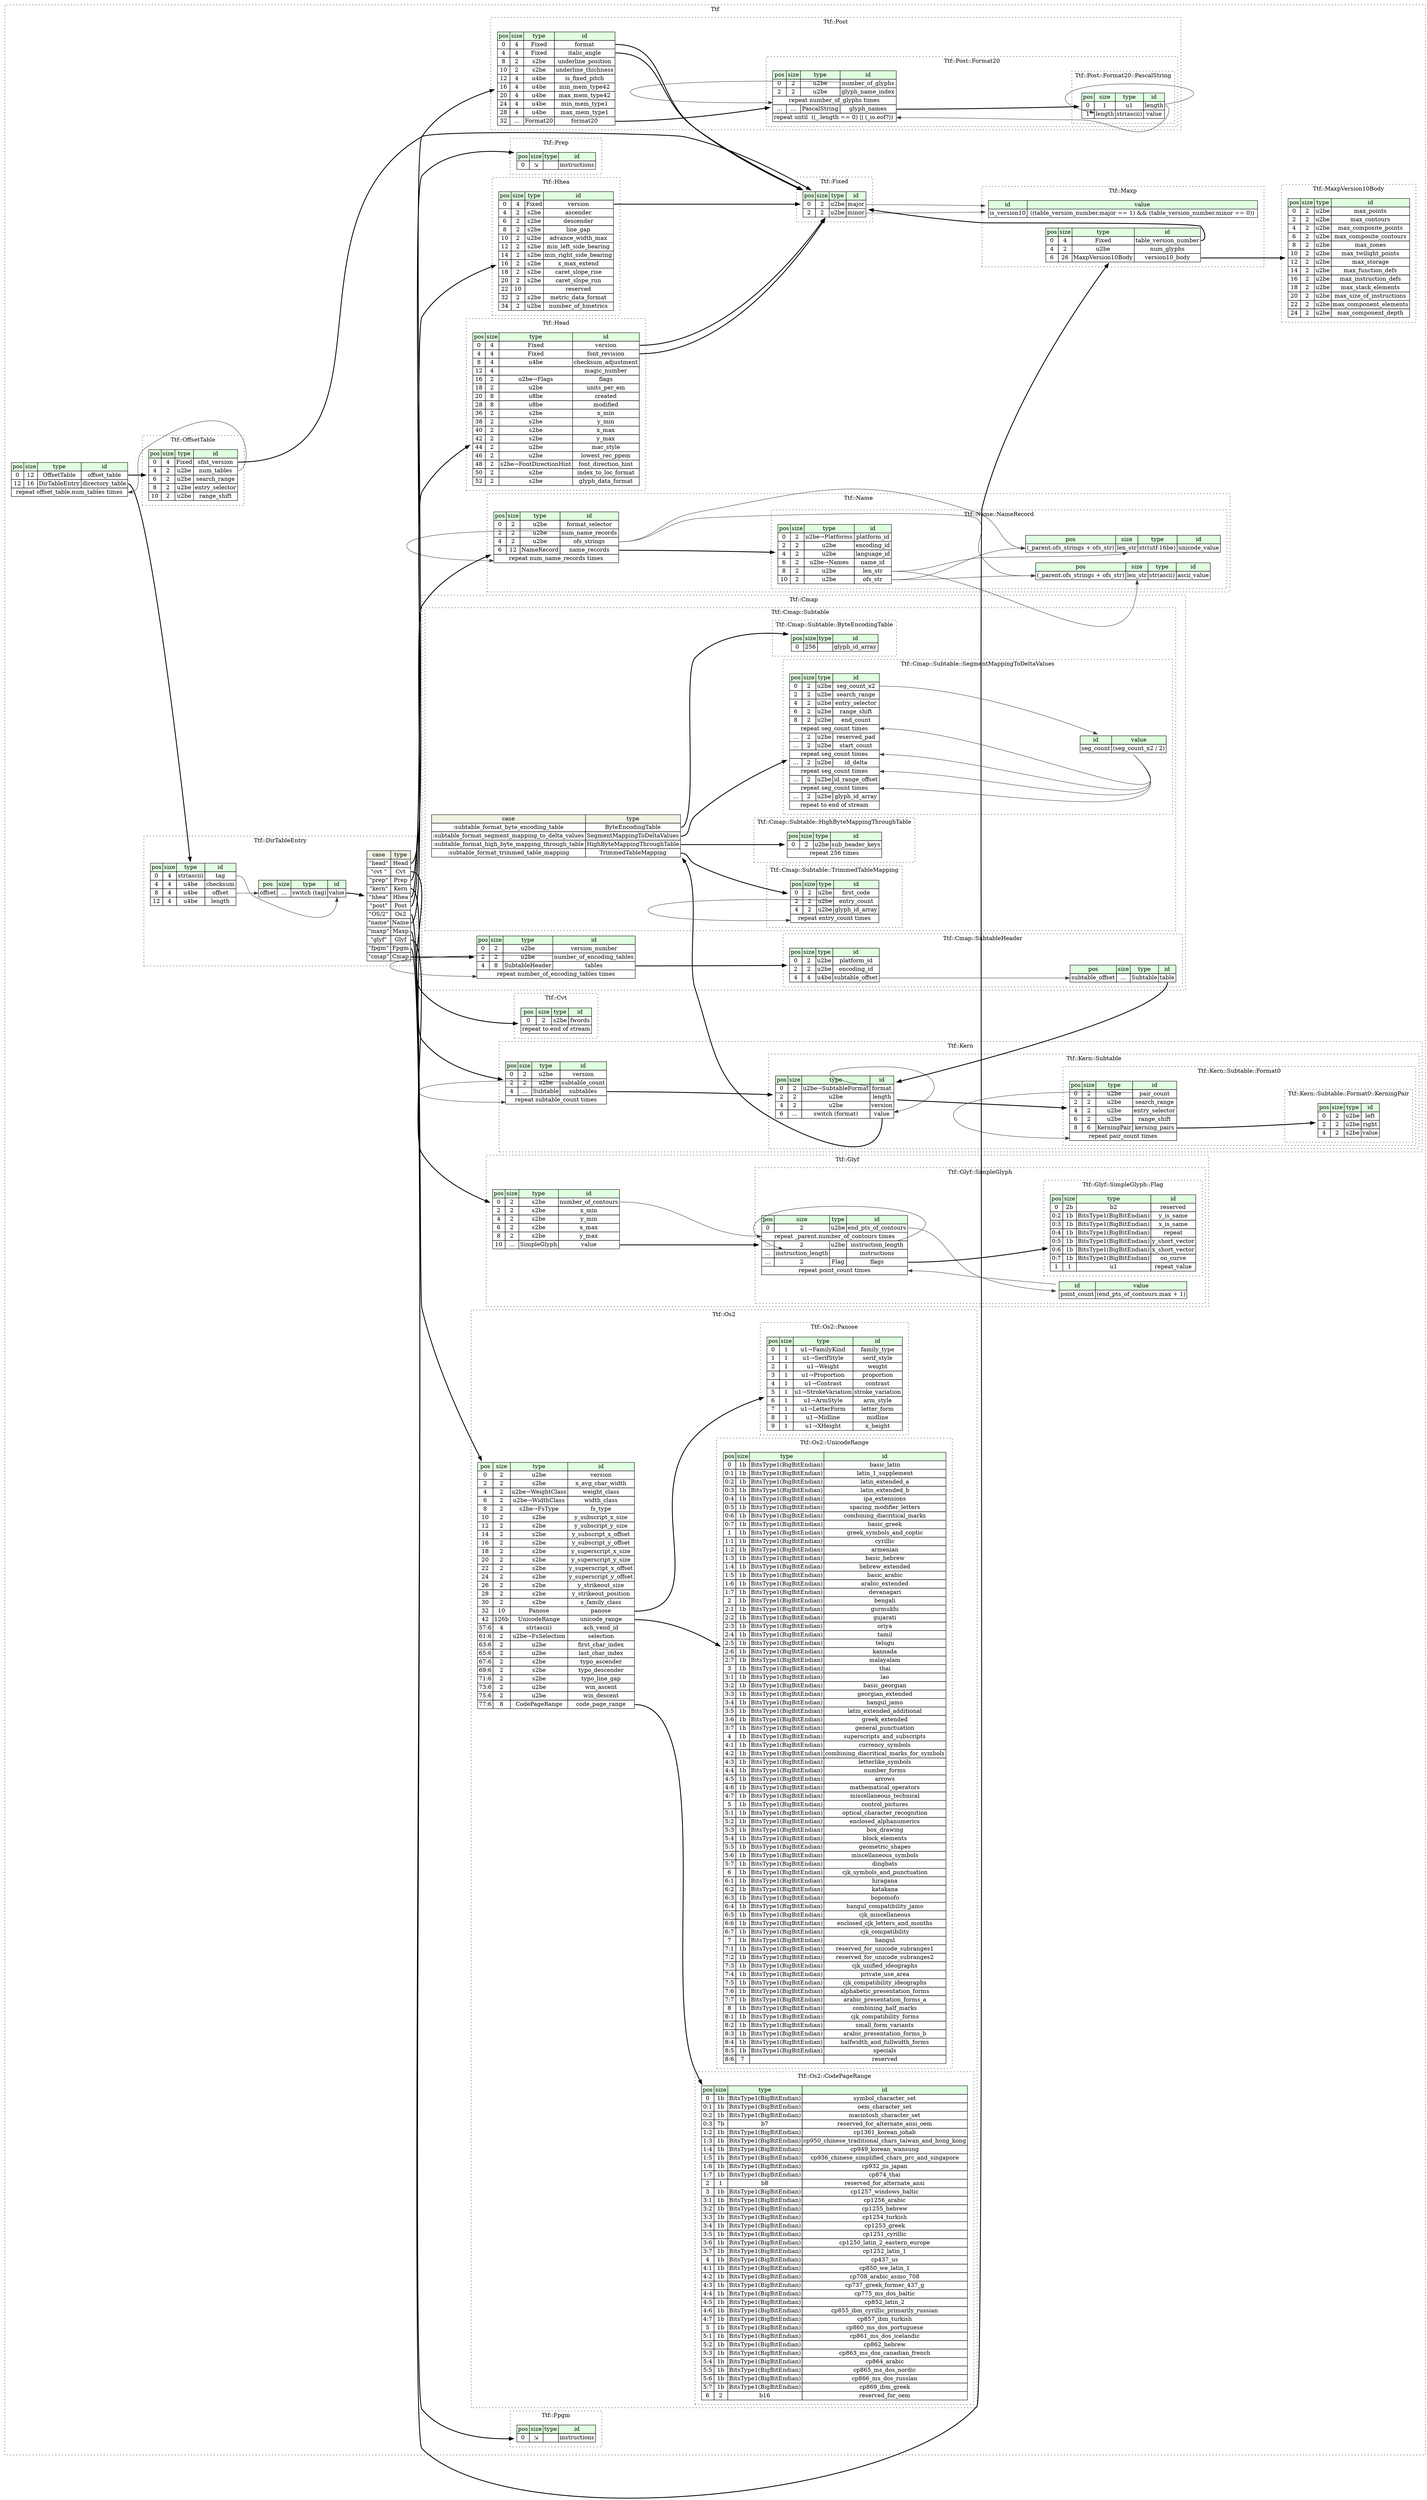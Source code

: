 digraph {
	rankdir=LR;
	node [shape=plaintext];
	subgraph cluster__ttf {
		label="Ttf";
		graph[style=dotted];

		ttf__seq [label=<<TABLE BORDER="0" CELLBORDER="1" CELLSPACING="0">
			<TR><TD BGCOLOR="#E0FFE0">pos</TD><TD BGCOLOR="#E0FFE0">size</TD><TD BGCOLOR="#E0FFE0">type</TD><TD BGCOLOR="#E0FFE0">id</TD></TR>
			<TR><TD PORT="offset_table_pos">0</TD><TD PORT="offset_table_size">12</TD><TD>OffsetTable</TD><TD PORT="offset_table_type">offset_table</TD></TR>
			<TR><TD PORT="directory_table_pos">12</TD><TD PORT="directory_table_size">16</TD><TD>DirTableEntry</TD><TD PORT="directory_table_type">directory_table</TD></TR>
			<TR><TD COLSPAN="4" PORT="directory_table__repeat">repeat offset_table.num_tables times</TD></TR>
		</TABLE>>];
		subgraph cluster__post {
			label="Ttf::Post";
			graph[style=dotted];

			post__seq [label=<<TABLE BORDER="0" CELLBORDER="1" CELLSPACING="0">
				<TR><TD BGCOLOR="#E0FFE0">pos</TD><TD BGCOLOR="#E0FFE0">size</TD><TD BGCOLOR="#E0FFE0">type</TD><TD BGCOLOR="#E0FFE0">id</TD></TR>
				<TR><TD PORT="format_pos">0</TD><TD PORT="format_size">4</TD><TD>Fixed</TD><TD PORT="format_type">format</TD></TR>
				<TR><TD PORT="italic_angle_pos">4</TD><TD PORT="italic_angle_size">4</TD><TD>Fixed</TD><TD PORT="italic_angle_type">italic_angle</TD></TR>
				<TR><TD PORT="underline_position_pos">8</TD><TD PORT="underline_position_size">2</TD><TD>s2be</TD><TD PORT="underline_position_type">underline_position</TD></TR>
				<TR><TD PORT="underline_thichness_pos">10</TD><TD PORT="underline_thichness_size">2</TD><TD>s2be</TD><TD PORT="underline_thichness_type">underline_thichness</TD></TR>
				<TR><TD PORT="is_fixed_pitch_pos">12</TD><TD PORT="is_fixed_pitch_size">4</TD><TD>u4be</TD><TD PORT="is_fixed_pitch_type">is_fixed_pitch</TD></TR>
				<TR><TD PORT="min_mem_type42_pos">16</TD><TD PORT="min_mem_type42_size">4</TD><TD>u4be</TD><TD PORT="min_mem_type42_type">min_mem_type42</TD></TR>
				<TR><TD PORT="max_mem_type42_pos">20</TD><TD PORT="max_mem_type42_size">4</TD><TD>u4be</TD><TD PORT="max_mem_type42_type">max_mem_type42</TD></TR>
				<TR><TD PORT="min_mem_type1_pos">24</TD><TD PORT="min_mem_type1_size">4</TD><TD>u4be</TD><TD PORT="min_mem_type1_type">min_mem_type1</TD></TR>
				<TR><TD PORT="max_mem_type1_pos">28</TD><TD PORT="max_mem_type1_size">4</TD><TD>u4be</TD><TD PORT="max_mem_type1_type">max_mem_type1</TD></TR>
				<TR><TD PORT="format20_pos">32</TD><TD PORT="format20_size">...</TD><TD>Format20</TD><TD PORT="format20_type">format20</TD></TR>
			</TABLE>>];
			subgraph cluster__format20 {
				label="Ttf::Post::Format20";
				graph[style=dotted];

				format20__seq [label=<<TABLE BORDER="0" CELLBORDER="1" CELLSPACING="0">
					<TR><TD BGCOLOR="#E0FFE0">pos</TD><TD BGCOLOR="#E0FFE0">size</TD><TD BGCOLOR="#E0FFE0">type</TD><TD BGCOLOR="#E0FFE0">id</TD></TR>
					<TR><TD PORT="number_of_glyphs_pos">0</TD><TD PORT="number_of_glyphs_size">2</TD><TD>u2be</TD><TD PORT="number_of_glyphs_type">number_of_glyphs</TD></TR>
					<TR><TD PORT="glyph_name_index_pos">2</TD><TD PORT="glyph_name_index_size">2</TD><TD>u2be</TD><TD PORT="glyph_name_index_type">glyph_name_index</TD></TR>
					<TR><TD COLSPAN="4" PORT="glyph_name_index__repeat">repeat number_of_glyphs times</TD></TR>
					<TR><TD PORT="glyph_names_pos">...</TD><TD PORT="glyph_names_size">...</TD><TD>PascalString</TD><TD PORT="glyph_names_type">glyph_names</TD></TR>
					<TR><TD COLSPAN="4" PORT="glyph_names__repeat">repeat until  ((_.length == 0) || (_io.eof?)) </TD></TR>
				</TABLE>>];
				subgraph cluster__pascal_string {
					label="Ttf::Post::Format20::PascalString";
					graph[style=dotted];

					pascal_string__seq [label=<<TABLE BORDER="0" CELLBORDER="1" CELLSPACING="0">
						<TR><TD BGCOLOR="#E0FFE0">pos</TD><TD BGCOLOR="#E0FFE0">size</TD><TD BGCOLOR="#E0FFE0">type</TD><TD BGCOLOR="#E0FFE0">id</TD></TR>
						<TR><TD PORT="length_pos">0</TD><TD PORT="length_size">1</TD><TD>u1</TD><TD PORT="length_type">length</TD></TR>
						<TR><TD PORT="value_pos">1</TD><TD PORT="value_size">length</TD><TD>str(ascii)</TD><TD PORT="value_type">value</TD></TR>
					</TABLE>>];
				}
			}
		}
		subgraph cluster__name {
			label="Ttf::Name";
			graph[style=dotted];

			name__seq [label=<<TABLE BORDER="0" CELLBORDER="1" CELLSPACING="0">
				<TR><TD BGCOLOR="#E0FFE0">pos</TD><TD BGCOLOR="#E0FFE0">size</TD><TD BGCOLOR="#E0FFE0">type</TD><TD BGCOLOR="#E0FFE0">id</TD></TR>
				<TR><TD PORT="format_selector_pos">0</TD><TD PORT="format_selector_size">2</TD><TD>u2be</TD><TD PORT="format_selector_type">format_selector</TD></TR>
				<TR><TD PORT="num_name_records_pos">2</TD><TD PORT="num_name_records_size">2</TD><TD>u2be</TD><TD PORT="num_name_records_type">num_name_records</TD></TR>
				<TR><TD PORT="ofs_strings_pos">4</TD><TD PORT="ofs_strings_size">2</TD><TD>u2be</TD><TD PORT="ofs_strings_type">ofs_strings</TD></TR>
				<TR><TD PORT="name_records_pos">6</TD><TD PORT="name_records_size">12</TD><TD>NameRecord</TD><TD PORT="name_records_type">name_records</TD></TR>
				<TR><TD COLSPAN="4" PORT="name_records__repeat">repeat num_name_records times</TD></TR>
			</TABLE>>];
			subgraph cluster__name_record {
				label="Ttf::Name::NameRecord";
				graph[style=dotted];

				name_record__seq [label=<<TABLE BORDER="0" CELLBORDER="1" CELLSPACING="0">
					<TR><TD BGCOLOR="#E0FFE0">pos</TD><TD BGCOLOR="#E0FFE0">size</TD><TD BGCOLOR="#E0FFE0">type</TD><TD BGCOLOR="#E0FFE0">id</TD></TR>
					<TR><TD PORT="platform_id_pos">0</TD><TD PORT="platform_id_size">2</TD><TD>u2be→Platforms</TD><TD PORT="platform_id_type">platform_id</TD></TR>
					<TR><TD PORT="encoding_id_pos">2</TD><TD PORT="encoding_id_size">2</TD><TD>u2be</TD><TD PORT="encoding_id_type">encoding_id</TD></TR>
					<TR><TD PORT="language_id_pos">4</TD><TD PORT="language_id_size">2</TD><TD>u2be</TD><TD PORT="language_id_type">language_id</TD></TR>
					<TR><TD PORT="name_id_pos">6</TD><TD PORT="name_id_size">2</TD><TD>u2be→Names</TD><TD PORT="name_id_type">name_id</TD></TR>
					<TR><TD PORT="len_str_pos">8</TD><TD PORT="len_str_size">2</TD><TD>u2be</TD><TD PORT="len_str_type">len_str</TD></TR>
					<TR><TD PORT="ofs_str_pos">10</TD><TD PORT="ofs_str_size">2</TD><TD>u2be</TD><TD PORT="ofs_str_type">ofs_str</TD></TR>
				</TABLE>>];
				name_record__inst__ascii_value [label=<<TABLE BORDER="0" CELLBORDER="1" CELLSPACING="0">
					<TR><TD BGCOLOR="#E0FFE0">pos</TD><TD BGCOLOR="#E0FFE0">size</TD><TD BGCOLOR="#E0FFE0">type</TD><TD BGCOLOR="#E0FFE0">id</TD></TR>
					<TR><TD PORT="ascii_value_pos">(_parent.ofs_strings + ofs_str)</TD><TD PORT="ascii_value_size">len_str</TD><TD>str(ascii)</TD><TD PORT="ascii_value_type">ascii_value</TD></TR>
				</TABLE>>];
				name_record__inst__unicode_value [label=<<TABLE BORDER="0" CELLBORDER="1" CELLSPACING="0">
					<TR><TD BGCOLOR="#E0FFE0">pos</TD><TD BGCOLOR="#E0FFE0">size</TD><TD BGCOLOR="#E0FFE0">type</TD><TD BGCOLOR="#E0FFE0">id</TD></TR>
					<TR><TD PORT="unicode_value_pos">(_parent.ofs_strings + ofs_str)</TD><TD PORT="unicode_value_size">len_str</TD><TD>str(utf-16be)</TD><TD PORT="unicode_value_type">unicode_value</TD></TR>
				</TABLE>>];
			}
		}
		subgraph cluster__head {
			label="Ttf::Head";
			graph[style=dotted];

			head__seq [label=<<TABLE BORDER="0" CELLBORDER="1" CELLSPACING="0">
				<TR><TD BGCOLOR="#E0FFE0">pos</TD><TD BGCOLOR="#E0FFE0">size</TD><TD BGCOLOR="#E0FFE0">type</TD><TD BGCOLOR="#E0FFE0">id</TD></TR>
				<TR><TD PORT="version_pos">0</TD><TD PORT="version_size">4</TD><TD>Fixed</TD><TD PORT="version_type">version</TD></TR>
				<TR><TD PORT="font_revision_pos">4</TD><TD PORT="font_revision_size">4</TD><TD>Fixed</TD><TD PORT="font_revision_type">font_revision</TD></TR>
				<TR><TD PORT="checksum_adjustment_pos">8</TD><TD PORT="checksum_adjustment_size">4</TD><TD>u4be</TD><TD PORT="checksum_adjustment_type">checksum_adjustment</TD></TR>
				<TR><TD PORT="magic_number_pos">12</TD><TD PORT="magic_number_size">4</TD><TD></TD><TD PORT="magic_number_type">magic_number</TD></TR>
				<TR><TD PORT="flags_pos">16</TD><TD PORT="flags_size">2</TD><TD>u2be→Flags</TD><TD PORT="flags_type">flags</TD></TR>
				<TR><TD PORT="units_per_em_pos">18</TD><TD PORT="units_per_em_size">2</TD><TD>u2be</TD><TD PORT="units_per_em_type">units_per_em</TD></TR>
				<TR><TD PORT="created_pos">20</TD><TD PORT="created_size">8</TD><TD>u8be</TD><TD PORT="created_type">created</TD></TR>
				<TR><TD PORT="modified_pos">28</TD><TD PORT="modified_size">8</TD><TD>u8be</TD><TD PORT="modified_type">modified</TD></TR>
				<TR><TD PORT="x_min_pos">36</TD><TD PORT="x_min_size">2</TD><TD>s2be</TD><TD PORT="x_min_type">x_min</TD></TR>
				<TR><TD PORT="y_min_pos">38</TD><TD PORT="y_min_size">2</TD><TD>s2be</TD><TD PORT="y_min_type">y_min</TD></TR>
				<TR><TD PORT="x_max_pos">40</TD><TD PORT="x_max_size">2</TD><TD>s2be</TD><TD PORT="x_max_type">x_max</TD></TR>
				<TR><TD PORT="y_max_pos">42</TD><TD PORT="y_max_size">2</TD><TD>s2be</TD><TD PORT="y_max_type">y_max</TD></TR>
				<TR><TD PORT="mac_style_pos">44</TD><TD PORT="mac_style_size">2</TD><TD>u2be</TD><TD PORT="mac_style_type">mac_style</TD></TR>
				<TR><TD PORT="lowest_rec_ppem_pos">46</TD><TD PORT="lowest_rec_ppem_size">2</TD><TD>u2be</TD><TD PORT="lowest_rec_ppem_type">lowest_rec_ppem</TD></TR>
				<TR><TD PORT="font_direction_hint_pos">48</TD><TD PORT="font_direction_hint_size">2</TD><TD>s2be→FontDirectionHint</TD><TD PORT="font_direction_hint_type">font_direction_hint</TD></TR>
				<TR><TD PORT="index_to_loc_format_pos">50</TD><TD PORT="index_to_loc_format_size">2</TD><TD>s2be</TD><TD PORT="index_to_loc_format_type">index_to_loc_format</TD></TR>
				<TR><TD PORT="glyph_data_format_pos">52</TD><TD PORT="glyph_data_format_size">2</TD><TD>s2be</TD><TD PORT="glyph_data_format_type">glyph_data_format</TD></TR>
			</TABLE>>];
		}
		subgraph cluster__prep {
			label="Ttf::Prep";
			graph[style=dotted];

			prep__seq [label=<<TABLE BORDER="0" CELLBORDER="1" CELLSPACING="0">
				<TR><TD BGCOLOR="#E0FFE0">pos</TD><TD BGCOLOR="#E0FFE0">size</TD><TD BGCOLOR="#E0FFE0">type</TD><TD BGCOLOR="#E0FFE0">id</TD></TR>
				<TR><TD PORT="instructions_pos">0</TD><TD PORT="instructions_size">⇲</TD><TD></TD><TD PORT="instructions_type">instructions</TD></TR>
			</TABLE>>];
		}
		subgraph cluster__hhea {
			label="Ttf::Hhea";
			graph[style=dotted];

			hhea__seq [label=<<TABLE BORDER="0" CELLBORDER="1" CELLSPACING="0">
				<TR><TD BGCOLOR="#E0FFE0">pos</TD><TD BGCOLOR="#E0FFE0">size</TD><TD BGCOLOR="#E0FFE0">type</TD><TD BGCOLOR="#E0FFE0">id</TD></TR>
				<TR><TD PORT="version_pos">0</TD><TD PORT="version_size">4</TD><TD>Fixed</TD><TD PORT="version_type">version</TD></TR>
				<TR><TD PORT="ascender_pos">4</TD><TD PORT="ascender_size">2</TD><TD>s2be</TD><TD PORT="ascender_type">ascender</TD></TR>
				<TR><TD PORT="descender_pos">6</TD><TD PORT="descender_size">2</TD><TD>s2be</TD><TD PORT="descender_type">descender</TD></TR>
				<TR><TD PORT="line_gap_pos">8</TD><TD PORT="line_gap_size">2</TD><TD>s2be</TD><TD PORT="line_gap_type">line_gap</TD></TR>
				<TR><TD PORT="advance_width_max_pos">10</TD><TD PORT="advance_width_max_size">2</TD><TD>u2be</TD><TD PORT="advance_width_max_type">advance_width_max</TD></TR>
				<TR><TD PORT="min_left_side_bearing_pos">12</TD><TD PORT="min_left_side_bearing_size">2</TD><TD>s2be</TD><TD PORT="min_left_side_bearing_type">min_left_side_bearing</TD></TR>
				<TR><TD PORT="min_right_side_bearing_pos">14</TD><TD PORT="min_right_side_bearing_size">2</TD><TD>s2be</TD><TD PORT="min_right_side_bearing_type">min_right_side_bearing</TD></TR>
				<TR><TD PORT="x_max_extend_pos">16</TD><TD PORT="x_max_extend_size">2</TD><TD>s2be</TD><TD PORT="x_max_extend_type">x_max_extend</TD></TR>
				<TR><TD PORT="caret_slope_rise_pos">18</TD><TD PORT="caret_slope_rise_size">2</TD><TD>s2be</TD><TD PORT="caret_slope_rise_type">caret_slope_rise</TD></TR>
				<TR><TD PORT="caret_slope_run_pos">20</TD><TD PORT="caret_slope_run_size">2</TD><TD>s2be</TD><TD PORT="caret_slope_run_type">caret_slope_run</TD></TR>
				<TR><TD PORT="reserved_pos">22</TD><TD PORT="reserved_size">10</TD><TD></TD><TD PORT="reserved_type">reserved</TD></TR>
				<TR><TD PORT="metric_data_format_pos">32</TD><TD PORT="metric_data_format_size">2</TD><TD>s2be</TD><TD PORT="metric_data_format_type">metric_data_format</TD></TR>
				<TR><TD PORT="number_of_hmetrics_pos">34</TD><TD PORT="number_of_hmetrics_size">2</TD><TD>u2be</TD><TD PORT="number_of_hmetrics_type">number_of_hmetrics</TD></TR>
			</TABLE>>];
		}
		subgraph cluster__fpgm {
			label="Ttf::Fpgm";
			graph[style=dotted];

			fpgm__seq [label=<<TABLE BORDER="0" CELLBORDER="1" CELLSPACING="0">
				<TR><TD BGCOLOR="#E0FFE0">pos</TD><TD BGCOLOR="#E0FFE0">size</TD><TD BGCOLOR="#E0FFE0">type</TD><TD BGCOLOR="#E0FFE0">id</TD></TR>
				<TR><TD PORT="instructions_pos">0</TD><TD PORT="instructions_size">⇲</TD><TD></TD><TD PORT="instructions_type">instructions</TD></TR>
			</TABLE>>];
		}
		subgraph cluster__kern {
			label="Ttf::Kern";
			graph[style=dotted];

			kern__seq [label=<<TABLE BORDER="0" CELLBORDER="1" CELLSPACING="0">
				<TR><TD BGCOLOR="#E0FFE0">pos</TD><TD BGCOLOR="#E0FFE0">size</TD><TD BGCOLOR="#E0FFE0">type</TD><TD BGCOLOR="#E0FFE0">id</TD></TR>
				<TR><TD PORT="version_pos">0</TD><TD PORT="version_size">2</TD><TD>u2be</TD><TD PORT="version_type">version</TD></TR>
				<TR><TD PORT="subtable_count_pos">2</TD><TD PORT="subtable_count_size">2</TD><TD>u2be</TD><TD PORT="subtable_count_type">subtable_count</TD></TR>
				<TR><TD PORT="subtables_pos">4</TD><TD PORT="subtables_size">...</TD><TD>Subtable</TD><TD PORT="subtables_type">subtables</TD></TR>
				<TR><TD COLSPAN="4" PORT="subtables__repeat">repeat subtable_count times</TD></TR>
			</TABLE>>];
			subgraph cluster__subtable {
				label="Ttf::Kern::Subtable";
				graph[style=dotted];

				subtable__seq [label=<<TABLE BORDER="0" CELLBORDER="1" CELLSPACING="0">
					<TR><TD BGCOLOR="#E0FFE0">pos</TD><TD BGCOLOR="#E0FFE0">size</TD><TD BGCOLOR="#E0FFE0">type</TD><TD BGCOLOR="#E0FFE0">id</TD></TR>
					<TR><TD PORT="version_pos">0</TD><TD PORT="version_size">2</TD><TD>u2be</TD><TD PORT="version_type">version</TD></TR>
					<TR><TD PORT="length_pos">2</TD><TD PORT="length_size">2</TD><TD>u2be</TD><TD PORT="length_type">length</TD></TR>
					<TR><TD PORT="format_pos">4</TD><TD PORT="format_size">1</TD><TD>u1</TD><TD PORT="format_type">format</TD></TR>
					<TR><TD PORT="reserved_pos">5</TD><TD PORT="reserved_size">4b</TD><TD>b4</TD><TD PORT="reserved_type">reserved</TD></TR>
					<TR><TD PORT="is_override_pos">5:4</TD><TD PORT="is_override_size">1b</TD><TD>BitsType1(BigBitEndian)</TD><TD PORT="is_override_type">is_override</TD></TR>
					<TR><TD PORT="is_cross_stream_pos">5:5</TD><TD PORT="is_cross_stream_size">1b</TD><TD>BitsType1(BigBitEndian)</TD><TD PORT="is_cross_stream_type">is_cross_stream</TD></TR>
					<TR><TD PORT="is_minimum_pos">5:6</TD><TD PORT="is_minimum_size">1b</TD><TD>BitsType1(BigBitEndian)</TD><TD PORT="is_minimum_type">is_minimum</TD></TR>
					<TR><TD PORT="is_horizontal_pos">5:7</TD><TD PORT="is_horizontal_size">1b</TD><TD>BitsType1(BigBitEndian)</TD><TD PORT="is_horizontal_type">is_horizontal</TD></TR>
					<TR><TD PORT="format0_pos">6</TD><TD PORT="format0_size">...</TD><TD>Format0</TD><TD PORT="format0_type">format0</TD></TR>
				</TABLE>>];
				subgraph cluster__format0 {
					label="Ttf::Kern::Subtable::Format0";
					graph[style=dotted];

					format0__seq [label=<<TABLE BORDER="0" CELLBORDER="1" CELLSPACING="0">
						<TR><TD BGCOLOR="#E0FFE0">pos</TD><TD BGCOLOR="#E0FFE0">size</TD><TD BGCOLOR="#E0FFE0">type</TD><TD BGCOLOR="#E0FFE0">id</TD></TR>
						<TR><TD PORT="pair_count_pos">0</TD><TD PORT="pair_count_size">2</TD><TD>u2be</TD><TD PORT="pair_count_type">pair_count</TD></TR>
						<TR><TD PORT="search_range_pos">2</TD><TD PORT="search_range_size">2</TD><TD>u2be</TD><TD PORT="search_range_type">search_range</TD></TR>
						<TR><TD PORT="entry_selector_pos">4</TD><TD PORT="entry_selector_size">2</TD><TD>u2be</TD><TD PORT="entry_selector_type">entry_selector</TD></TR>
						<TR><TD PORT="range_shift_pos">6</TD><TD PORT="range_shift_size">2</TD><TD>u2be</TD><TD PORT="range_shift_type">range_shift</TD></TR>
						<TR><TD PORT="kerning_pairs_pos">8</TD><TD PORT="kerning_pairs_size">6</TD><TD>KerningPair</TD><TD PORT="kerning_pairs_type">kerning_pairs</TD></TR>
						<TR><TD COLSPAN="4" PORT="kerning_pairs__repeat">repeat pair_count times</TD></TR>
					</TABLE>>];
					subgraph cluster__kerning_pair {
						label="Ttf::Kern::Subtable::Format0::KerningPair";
						graph[style=dotted];

						kerning_pair__seq [label=<<TABLE BORDER="0" CELLBORDER="1" CELLSPACING="0">
							<TR><TD BGCOLOR="#E0FFE0">pos</TD><TD BGCOLOR="#E0FFE0">size</TD><TD BGCOLOR="#E0FFE0">type</TD><TD BGCOLOR="#E0FFE0">id</TD></TR>
							<TR><TD PORT="left_pos">0</TD><TD PORT="left_size">2</TD><TD>u2be</TD><TD PORT="left_type">left</TD></TR>
							<TR><TD PORT="right_pos">2</TD><TD PORT="right_size">2</TD><TD>u2be</TD><TD PORT="right_type">right</TD></TR>
							<TR><TD PORT="value_pos">4</TD><TD PORT="value_size">2</TD><TD>s2be</TD><TD PORT="value_type">value</TD></TR>
						</TABLE>>];
					}
				}
			}
		}
		subgraph cluster__dir_table_entry {
			label="Ttf::DirTableEntry";
			graph[style=dotted];

			dir_table_entry__seq [label=<<TABLE BORDER="0" CELLBORDER="1" CELLSPACING="0">
				<TR><TD BGCOLOR="#E0FFE0">pos</TD><TD BGCOLOR="#E0FFE0">size</TD><TD BGCOLOR="#E0FFE0">type</TD><TD BGCOLOR="#E0FFE0">id</TD></TR>
				<TR><TD PORT="tag_pos">0</TD><TD PORT="tag_size">4</TD><TD>str(ascii)</TD><TD PORT="tag_type">tag</TD></TR>
				<TR><TD PORT="checksum_pos">4</TD><TD PORT="checksum_size">4</TD><TD>u4be</TD><TD PORT="checksum_type">checksum</TD></TR>
				<TR><TD PORT="offset_pos">8</TD><TD PORT="offset_size">4</TD><TD>u4be</TD><TD PORT="offset_type">offset</TD></TR>
				<TR><TD PORT="length_pos">12</TD><TD PORT="length_size">4</TD><TD>u4be</TD><TD PORT="length_type">length</TD></TR>
			</TABLE>>];
			dir_table_entry__inst__value [label=<<TABLE BORDER="0" CELLBORDER="1" CELLSPACING="0">
				<TR><TD BGCOLOR="#E0FFE0">pos</TD><TD BGCOLOR="#E0FFE0">size</TD><TD BGCOLOR="#E0FFE0">type</TD><TD BGCOLOR="#E0FFE0">id</TD></TR>
				<TR><TD PORT="value_pos">offset</TD><TD PORT="value_size">...</TD><TD>switch (tag)</TD><TD PORT="value_type">value</TD></TR>
			</TABLE>>];
dir_table_entry__inst__value_value_switch [label=<<TABLE BORDER="0" CELLBORDER="1" CELLSPACING="0">
	<TR><TD BGCOLOR="#F0F2E4">case</TD><TD BGCOLOR="#F0F2E4">type</TD></TR>
	<TR><TD>&quot;head&quot;</TD><TD PORT="case0">Head</TD></TR>
	<TR><TD>&quot;cvt &quot;</TD><TD PORT="case1">Cvt</TD></TR>
	<TR><TD>&quot;prep&quot;</TD><TD PORT="case2">Prep</TD></TR>
	<TR><TD>&quot;kern&quot;</TD><TD PORT="case3">Kern</TD></TR>
	<TR><TD>&quot;hhea&quot;</TD><TD PORT="case4">Hhea</TD></TR>
	<TR><TD>&quot;post&quot;</TD><TD PORT="case5">Post</TD></TR>
	<TR><TD>&quot;OS/2&quot;</TD><TD PORT="case6">Os2</TD></TR>
	<TR><TD>&quot;name&quot;</TD><TD PORT="case7">Name</TD></TR>
	<TR><TD>&quot;maxp&quot;</TD><TD PORT="case8">Maxp</TD></TR>
	<TR><TD>&quot;glyf&quot;</TD><TD PORT="case9">Glyf</TD></TR>
	<TR><TD>&quot;fpgm&quot;</TD><TD PORT="case10">Fpgm</TD></TR>
	<TR><TD>&quot;cmap&quot;</TD><TD PORT="case11">Cmap</TD></TR>
</TABLE>>];
		}
		subgraph cluster__os2 {
			label="Ttf::Os2";
			graph[style=dotted];

			os2__seq [label=<<TABLE BORDER="0" CELLBORDER="1" CELLSPACING="0">
				<TR><TD BGCOLOR="#E0FFE0">pos</TD><TD BGCOLOR="#E0FFE0">size</TD><TD BGCOLOR="#E0FFE0">type</TD><TD BGCOLOR="#E0FFE0">id</TD></TR>
				<TR><TD PORT="version_pos">0</TD><TD PORT="version_size">2</TD><TD>u2be</TD><TD PORT="version_type">version</TD></TR>
				<TR><TD PORT="x_avg_char_width_pos">2</TD><TD PORT="x_avg_char_width_size">2</TD><TD>s2be</TD><TD PORT="x_avg_char_width_type">x_avg_char_width</TD></TR>
				<TR><TD PORT="weight_class_pos">4</TD><TD PORT="weight_class_size">2</TD><TD>u2be→WeightClass</TD><TD PORT="weight_class_type">weight_class</TD></TR>
				<TR><TD PORT="width_class_pos">6</TD><TD PORT="width_class_size">2</TD><TD>u2be→WidthClass</TD><TD PORT="width_class_type">width_class</TD></TR>
				<TR><TD PORT="fs_type_pos">8</TD><TD PORT="fs_type_size">2</TD><TD>s2be→FsType</TD><TD PORT="fs_type_type">fs_type</TD></TR>
				<TR><TD PORT="y_subscript_x_size_pos">10</TD><TD PORT="y_subscript_x_size_size">2</TD><TD>s2be</TD><TD PORT="y_subscript_x_size_type">y_subscript_x_size</TD></TR>
				<TR><TD PORT="y_subscript_y_size_pos">12</TD><TD PORT="y_subscript_y_size_size">2</TD><TD>s2be</TD><TD PORT="y_subscript_y_size_type">y_subscript_y_size</TD></TR>
				<TR><TD PORT="y_subscript_x_offset_pos">14</TD><TD PORT="y_subscript_x_offset_size">2</TD><TD>s2be</TD><TD PORT="y_subscript_x_offset_type">y_subscript_x_offset</TD></TR>
				<TR><TD PORT="y_subscript_y_offset_pos">16</TD><TD PORT="y_subscript_y_offset_size">2</TD><TD>s2be</TD><TD PORT="y_subscript_y_offset_type">y_subscript_y_offset</TD></TR>
				<TR><TD PORT="y_superscript_x_size_pos">18</TD><TD PORT="y_superscript_x_size_size">2</TD><TD>s2be</TD><TD PORT="y_superscript_x_size_type">y_superscript_x_size</TD></TR>
				<TR><TD PORT="y_superscript_y_size_pos">20</TD><TD PORT="y_superscript_y_size_size">2</TD><TD>s2be</TD><TD PORT="y_superscript_y_size_type">y_superscript_y_size</TD></TR>
				<TR><TD PORT="y_superscript_x_offset_pos">22</TD><TD PORT="y_superscript_x_offset_size">2</TD><TD>s2be</TD><TD PORT="y_superscript_x_offset_type">y_superscript_x_offset</TD></TR>
				<TR><TD PORT="y_superscript_y_offset_pos">24</TD><TD PORT="y_superscript_y_offset_size">2</TD><TD>s2be</TD><TD PORT="y_superscript_y_offset_type">y_superscript_y_offset</TD></TR>
				<TR><TD PORT="y_strikeout_size_pos">26</TD><TD PORT="y_strikeout_size_size">2</TD><TD>s2be</TD><TD PORT="y_strikeout_size_type">y_strikeout_size</TD></TR>
				<TR><TD PORT="y_strikeout_position_pos">28</TD><TD PORT="y_strikeout_position_size">2</TD><TD>s2be</TD><TD PORT="y_strikeout_position_type">y_strikeout_position</TD></TR>
				<TR><TD PORT="s_family_class_pos">30</TD><TD PORT="s_family_class_size">2</TD><TD>s2be</TD><TD PORT="s_family_class_type">s_family_class</TD></TR>
				<TR><TD PORT="panose_pos">32</TD><TD PORT="panose_size">10</TD><TD>Panose</TD><TD PORT="panose_type">panose</TD></TR>
				<TR><TD PORT="unicode_range_pos">42</TD><TD PORT="unicode_range_size">126b</TD><TD>UnicodeRange</TD><TD PORT="unicode_range_type">unicode_range</TD></TR>
				<TR><TD PORT="ach_vend_id_pos">57:6</TD><TD PORT="ach_vend_id_size">4</TD><TD>str(ascii)</TD><TD PORT="ach_vend_id_type">ach_vend_id</TD></TR>
				<TR><TD PORT="selection_pos">61:6</TD><TD PORT="selection_size">2</TD><TD>u2be→FsSelection</TD><TD PORT="selection_type">selection</TD></TR>
				<TR><TD PORT="first_char_index_pos">63:6</TD><TD PORT="first_char_index_size">2</TD><TD>u2be</TD><TD PORT="first_char_index_type">first_char_index</TD></TR>
				<TR><TD PORT="last_char_index_pos">65:6</TD><TD PORT="last_char_index_size">2</TD><TD>u2be</TD><TD PORT="last_char_index_type">last_char_index</TD></TR>
				<TR><TD PORT="typo_ascender_pos">67:6</TD><TD PORT="typo_ascender_size">2</TD><TD>s2be</TD><TD PORT="typo_ascender_type">typo_ascender</TD></TR>
				<TR><TD PORT="typo_descender_pos">69:6</TD><TD PORT="typo_descender_size">2</TD><TD>s2be</TD><TD PORT="typo_descender_type">typo_descender</TD></TR>
				<TR><TD PORT="typo_line_gap_pos">71:6</TD><TD PORT="typo_line_gap_size">2</TD><TD>s2be</TD><TD PORT="typo_line_gap_type">typo_line_gap</TD></TR>
				<TR><TD PORT="win_ascent_pos">73:6</TD><TD PORT="win_ascent_size">2</TD><TD>u2be</TD><TD PORT="win_ascent_type">win_ascent</TD></TR>
				<TR><TD PORT="win_descent_pos">75:6</TD><TD PORT="win_descent_size">2</TD><TD>u2be</TD><TD PORT="win_descent_type">win_descent</TD></TR>
				<TR><TD PORT="code_page_range_pos">77:6</TD><TD PORT="code_page_range_size">8</TD><TD>CodePageRange</TD><TD PORT="code_page_range_type">code_page_range</TD></TR>
			</TABLE>>];
			subgraph cluster__panose {
				label="Ttf::Os2::Panose";
				graph[style=dotted];

				panose__seq [label=<<TABLE BORDER="0" CELLBORDER="1" CELLSPACING="0">
					<TR><TD BGCOLOR="#E0FFE0">pos</TD><TD BGCOLOR="#E0FFE0">size</TD><TD BGCOLOR="#E0FFE0">type</TD><TD BGCOLOR="#E0FFE0">id</TD></TR>
					<TR><TD PORT="family_type_pos">0</TD><TD PORT="family_type_size">1</TD><TD>u1→FamilyKind</TD><TD PORT="family_type_type">family_type</TD></TR>
					<TR><TD PORT="serif_style_pos">1</TD><TD PORT="serif_style_size">1</TD><TD>u1→SerifStyle</TD><TD PORT="serif_style_type">serif_style</TD></TR>
					<TR><TD PORT="weight_pos">2</TD><TD PORT="weight_size">1</TD><TD>u1→Weight</TD><TD PORT="weight_type">weight</TD></TR>
					<TR><TD PORT="proportion_pos">3</TD><TD PORT="proportion_size">1</TD><TD>u1→Proportion</TD><TD PORT="proportion_type">proportion</TD></TR>
					<TR><TD PORT="contrast_pos">4</TD><TD PORT="contrast_size">1</TD><TD>u1→Contrast</TD><TD PORT="contrast_type">contrast</TD></TR>
					<TR><TD PORT="stroke_variation_pos">5</TD><TD PORT="stroke_variation_size">1</TD><TD>u1→StrokeVariation</TD><TD PORT="stroke_variation_type">stroke_variation</TD></TR>
					<TR><TD PORT="arm_style_pos">6</TD><TD PORT="arm_style_size">1</TD><TD>u1→ArmStyle</TD><TD PORT="arm_style_type">arm_style</TD></TR>
					<TR><TD PORT="letter_form_pos">7</TD><TD PORT="letter_form_size">1</TD><TD>u1→LetterForm</TD><TD PORT="letter_form_type">letter_form</TD></TR>
					<TR><TD PORT="midline_pos">8</TD><TD PORT="midline_size">1</TD><TD>u1→Midline</TD><TD PORT="midline_type">midline</TD></TR>
					<TR><TD PORT="x_height_pos">9</TD><TD PORT="x_height_size">1</TD><TD>u1→XHeight</TD><TD PORT="x_height_type">x_height</TD></TR>
				</TABLE>>];
			}
			subgraph cluster__unicode_range {
				label="Ttf::Os2::UnicodeRange";
				graph[style=dotted];

				unicode_range__seq [label=<<TABLE BORDER="0" CELLBORDER="1" CELLSPACING="0">
					<TR><TD BGCOLOR="#E0FFE0">pos</TD><TD BGCOLOR="#E0FFE0">size</TD><TD BGCOLOR="#E0FFE0">type</TD><TD BGCOLOR="#E0FFE0">id</TD></TR>
					<TR><TD PORT="basic_latin_pos">0</TD><TD PORT="basic_latin_size">1b</TD><TD>BitsType1(BigBitEndian)</TD><TD PORT="basic_latin_type">basic_latin</TD></TR>
					<TR><TD PORT="latin_1_supplement_pos">0:1</TD><TD PORT="latin_1_supplement_size">1b</TD><TD>BitsType1(BigBitEndian)</TD><TD PORT="latin_1_supplement_type">latin_1_supplement</TD></TR>
					<TR><TD PORT="latin_extended_a_pos">0:2</TD><TD PORT="latin_extended_a_size">1b</TD><TD>BitsType1(BigBitEndian)</TD><TD PORT="latin_extended_a_type">latin_extended_a</TD></TR>
					<TR><TD PORT="latin_extended_b_pos">0:3</TD><TD PORT="latin_extended_b_size">1b</TD><TD>BitsType1(BigBitEndian)</TD><TD PORT="latin_extended_b_type">latin_extended_b</TD></TR>
					<TR><TD PORT="ipa_extensions_pos">0:4</TD><TD PORT="ipa_extensions_size">1b</TD><TD>BitsType1(BigBitEndian)</TD><TD PORT="ipa_extensions_type">ipa_extensions</TD></TR>
					<TR><TD PORT="spacing_modifier_letters_pos">0:5</TD><TD PORT="spacing_modifier_letters_size">1b</TD><TD>BitsType1(BigBitEndian)</TD><TD PORT="spacing_modifier_letters_type">spacing_modifier_letters</TD></TR>
					<TR><TD PORT="combining_diacritical_marks_pos">0:6</TD><TD PORT="combining_diacritical_marks_size">1b</TD><TD>BitsType1(BigBitEndian)</TD><TD PORT="combining_diacritical_marks_type">combining_diacritical_marks</TD></TR>
					<TR><TD PORT="basic_greek_pos">0:7</TD><TD PORT="basic_greek_size">1b</TD><TD>BitsType1(BigBitEndian)</TD><TD PORT="basic_greek_type">basic_greek</TD></TR>
					<TR><TD PORT="greek_symbols_and_coptic_pos">1</TD><TD PORT="greek_symbols_and_coptic_size">1b</TD><TD>BitsType1(BigBitEndian)</TD><TD PORT="greek_symbols_and_coptic_type">greek_symbols_and_coptic</TD></TR>
					<TR><TD PORT="cyrillic_pos">1:1</TD><TD PORT="cyrillic_size">1b</TD><TD>BitsType1(BigBitEndian)</TD><TD PORT="cyrillic_type">cyrillic</TD></TR>
					<TR><TD PORT="armenian_pos">1:2</TD><TD PORT="armenian_size">1b</TD><TD>BitsType1(BigBitEndian)</TD><TD PORT="armenian_type">armenian</TD></TR>
					<TR><TD PORT="basic_hebrew_pos">1:3</TD><TD PORT="basic_hebrew_size">1b</TD><TD>BitsType1(BigBitEndian)</TD><TD PORT="basic_hebrew_type">basic_hebrew</TD></TR>
					<TR><TD PORT="hebrew_extended_pos">1:4</TD><TD PORT="hebrew_extended_size">1b</TD><TD>BitsType1(BigBitEndian)</TD><TD PORT="hebrew_extended_type">hebrew_extended</TD></TR>
					<TR><TD PORT="basic_arabic_pos">1:5</TD><TD PORT="basic_arabic_size">1b</TD><TD>BitsType1(BigBitEndian)</TD><TD PORT="basic_arabic_type">basic_arabic</TD></TR>
					<TR><TD PORT="arabic_extended_pos">1:6</TD><TD PORT="arabic_extended_size">1b</TD><TD>BitsType1(BigBitEndian)</TD><TD PORT="arabic_extended_type">arabic_extended</TD></TR>
					<TR><TD PORT="devanagari_pos">1:7</TD><TD PORT="devanagari_size">1b</TD><TD>BitsType1(BigBitEndian)</TD><TD PORT="devanagari_type">devanagari</TD></TR>
					<TR><TD PORT="bengali_pos">2</TD><TD PORT="bengali_size">1b</TD><TD>BitsType1(BigBitEndian)</TD><TD PORT="bengali_type">bengali</TD></TR>
					<TR><TD PORT="gurmukhi_pos">2:1</TD><TD PORT="gurmukhi_size">1b</TD><TD>BitsType1(BigBitEndian)</TD><TD PORT="gurmukhi_type">gurmukhi</TD></TR>
					<TR><TD PORT="gujarati_pos">2:2</TD><TD PORT="gujarati_size">1b</TD><TD>BitsType1(BigBitEndian)</TD><TD PORT="gujarati_type">gujarati</TD></TR>
					<TR><TD PORT="oriya_pos">2:3</TD><TD PORT="oriya_size">1b</TD><TD>BitsType1(BigBitEndian)</TD><TD PORT="oriya_type">oriya</TD></TR>
					<TR><TD PORT="tamil_pos">2:4</TD><TD PORT="tamil_size">1b</TD><TD>BitsType1(BigBitEndian)</TD><TD PORT="tamil_type">tamil</TD></TR>
					<TR><TD PORT="telugu_pos">2:5</TD><TD PORT="telugu_size">1b</TD><TD>BitsType1(BigBitEndian)</TD><TD PORT="telugu_type">telugu</TD></TR>
					<TR><TD PORT="kannada_pos">2:6</TD><TD PORT="kannada_size">1b</TD><TD>BitsType1(BigBitEndian)</TD><TD PORT="kannada_type">kannada</TD></TR>
					<TR><TD PORT="malayalam_pos">2:7</TD><TD PORT="malayalam_size">1b</TD><TD>BitsType1(BigBitEndian)</TD><TD PORT="malayalam_type">malayalam</TD></TR>
					<TR><TD PORT="thai_pos">3</TD><TD PORT="thai_size">1b</TD><TD>BitsType1(BigBitEndian)</TD><TD PORT="thai_type">thai</TD></TR>
					<TR><TD PORT="lao_pos">3:1</TD><TD PORT="lao_size">1b</TD><TD>BitsType1(BigBitEndian)</TD><TD PORT="lao_type">lao</TD></TR>
					<TR><TD PORT="basic_georgian_pos">3:2</TD><TD PORT="basic_georgian_size">1b</TD><TD>BitsType1(BigBitEndian)</TD><TD PORT="basic_georgian_type">basic_georgian</TD></TR>
					<TR><TD PORT="georgian_extended_pos">3:3</TD><TD PORT="georgian_extended_size">1b</TD><TD>BitsType1(BigBitEndian)</TD><TD PORT="georgian_extended_type">georgian_extended</TD></TR>
					<TR><TD PORT="hangul_jamo_pos">3:4</TD><TD PORT="hangul_jamo_size">1b</TD><TD>BitsType1(BigBitEndian)</TD><TD PORT="hangul_jamo_type">hangul_jamo</TD></TR>
					<TR><TD PORT="latin_extended_additional_pos">3:5</TD><TD PORT="latin_extended_additional_size">1b</TD><TD>BitsType1(BigBitEndian)</TD><TD PORT="latin_extended_additional_type">latin_extended_additional</TD></TR>
					<TR><TD PORT="greek_extended_pos">3:6</TD><TD PORT="greek_extended_size">1b</TD><TD>BitsType1(BigBitEndian)</TD><TD PORT="greek_extended_type">greek_extended</TD></TR>
					<TR><TD PORT="general_punctuation_pos">3:7</TD><TD PORT="general_punctuation_size">1b</TD><TD>BitsType1(BigBitEndian)</TD><TD PORT="general_punctuation_type">general_punctuation</TD></TR>
					<TR><TD PORT="superscripts_and_subscripts_pos">4</TD><TD PORT="superscripts_and_subscripts_size">1b</TD><TD>BitsType1(BigBitEndian)</TD><TD PORT="superscripts_and_subscripts_type">superscripts_and_subscripts</TD></TR>
					<TR><TD PORT="currency_symbols_pos">4:1</TD><TD PORT="currency_symbols_size">1b</TD><TD>BitsType1(BigBitEndian)</TD><TD PORT="currency_symbols_type">currency_symbols</TD></TR>
					<TR><TD PORT="combining_diacritical_marks_for_symbols_pos">4:2</TD><TD PORT="combining_diacritical_marks_for_symbols_size">1b</TD><TD>BitsType1(BigBitEndian)</TD><TD PORT="combining_diacritical_marks_for_symbols_type">combining_diacritical_marks_for_symbols</TD></TR>
					<TR><TD PORT="letterlike_symbols_pos">4:3</TD><TD PORT="letterlike_symbols_size">1b</TD><TD>BitsType1(BigBitEndian)</TD><TD PORT="letterlike_symbols_type">letterlike_symbols</TD></TR>
					<TR><TD PORT="number_forms_pos">4:4</TD><TD PORT="number_forms_size">1b</TD><TD>BitsType1(BigBitEndian)</TD><TD PORT="number_forms_type">number_forms</TD></TR>
					<TR><TD PORT="arrows_pos">4:5</TD><TD PORT="arrows_size">1b</TD><TD>BitsType1(BigBitEndian)</TD><TD PORT="arrows_type">arrows</TD></TR>
					<TR><TD PORT="mathematical_operators_pos">4:6</TD><TD PORT="mathematical_operators_size">1b</TD><TD>BitsType1(BigBitEndian)</TD><TD PORT="mathematical_operators_type">mathematical_operators</TD></TR>
					<TR><TD PORT="miscellaneous_technical_pos">4:7</TD><TD PORT="miscellaneous_technical_size">1b</TD><TD>BitsType1(BigBitEndian)</TD><TD PORT="miscellaneous_technical_type">miscellaneous_technical</TD></TR>
					<TR><TD PORT="control_pictures_pos">5</TD><TD PORT="control_pictures_size">1b</TD><TD>BitsType1(BigBitEndian)</TD><TD PORT="control_pictures_type">control_pictures</TD></TR>
					<TR><TD PORT="optical_character_recognition_pos">5:1</TD><TD PORT="optical_character_recognition_size">1b</TD><TD>BitsType1(BigBitEndian)</TD><TD PORT="optical_character_recognition_type">optical_character_recognition</TD></TR>
					<TR><TD PORT="enclosed_alphanumerics_pos">5:2</TD><TD PORT="enclosed_alphanumerics_size">1b</TD><TD>BitsType1(BigBitEndian)</TD><TD PORT="enclosed_alphanumerics_type">enclosed_alphanumerics</TD></TR>
					<TR><TD PORT="box_drawing_pos">5:3</TD><TD PORT="box_drawing_size">1b</TD><TD>BitsType1(BigBitEndian)</TD><TD PORT="box_drawing_type">box_drawing</TD></TR>
					<TR><TD PORT="block_elements_pos">5:4</TD><TD PORT="block_elements_size">1b</TD><TD>BitsType1(BigBitEndian)</TD><TD PORT="block_elements_type">block_elements</TD></TR>
					<TR><TD PORT="geometric_shapes_pos">5:5</TD><TD PORT="geometric_shapes_size">1b</TD><TD>BitsType1(BigBitEndian)</TD><TD PORT="geometric_shapes_type">geometric_shapes</TD></TR>
					<TR><TD PORT="miscellaneous_symbols_pos">5:6</TD><TD PORT="miscellaneous_symbols_size">1b</TD><TD>BitsType1(BigBitEndian)</TD><TD PORT="miscellaneous_symbols_type">miscellaneous_symbols</TD></TR>
					<TR><TD PORT="dingbats_pos">5:7</TD><TD PORT="dingbats_size">1b</TD><TD>BitsType1(BigBitEndian)</TD><TD PORT="dingbats_type">dingbats</TD></TR>
					<TR><TD PORT="cjk_symbols_and_punctuation_pos">6</TD><TD PORT="cjk_symbols_and_punctuation_size">1b</TD><TD>BitsType1(BigBitEndian)</TD><TD PORT="cjk_symbols_and_punctuation_type">cjk_symbols_and_punctuation</TD></TR>
					<TR><TD PORT="hiragana_pos">6:1</TD><TD PORT="hiragana_size">1b</TD><TD>BitsType1(BigBitEndian)</TD><TD PORT="hiragana_type">hiragana</TD></TR>
					<TR><TD PORT="katakana_pos">6:2</TD><TD PORT="katakana_size">1b</TD><TD>BitsType1(BigBitEndian)</TD><TD PORT="katakana_type">katakana</TD></TR>
					<TR><TD PORT="bopomofo_pos">6:3</TD><TD PORT="bopomofo_size">1b</TD><TD>BitsType1(BigBitEndian)</TD><TD PORT="bopomofo_type">bopomofo</TD></TR>
					<TR><TD PORT="hangul_compatibility_jamo_pos">6:4</TD><TD PORT="hangul_compatibility_jamo_size">1b</TD><TD>BitsType1(BigBitEndian)</TD><TD PORT="hangul_compatibility_jamo_type">hangul_compatibility_jamo</TD></TR>
					<TR><TD PORT="cjk_miscellaneous_pos">6:5</TD><TD PORT="cjk_miscellaneous_size">1b</TD><TD>BitsType1(BigBitEndian)</TD><TD PORT="cjk_miscellaneous_type">cjk_miscellaneous</TD></TR>
					<TR><TD PORT="enclosed_cjk_letters_and_months_pos">6:6</TD><TD PORT="enclosed_cjk_letters_and_months_size">1b</TD><TD>BitsType1(BigBitEndian)</TD><TD PORT="enclosed_cjk_letters_and_months_type">enclosed_cjk_letters_and_months</TD></TR>
					<TR><TD PORT="cjk_compatibility_pos">6:7</TD><TD PORT="cjk_compatibility_size">1b</TD><TD>BitsType1(BigBitEndian)</TD><TD PORT="cjk_compatibility_type">cjk_compatibility</TD></TR>
					<TR><TD PORT="hangul_pos">7</TD><TD PORT="hangul_size">1b</TD><TD>BitsType1(BigBitEndian)</TD><TD PORT="hangul_type">hangul</TD></TR>
					<TR><TD PORT="reserved_for_unicode_subranges1_pos">7:1</TD><TD PORT="reserved_for_unicode_subranges1_size">1b</TD><TD>BitsType1(BigBitEndian)</TD><TD PORT="reserved_for_unicode_subranges1_type">reserved_for_unicode_subranges1</TD></TR>
					<TR><TD PORT="reserved_for_unicode_subranges2_pos">7:2</TD><TD PORT="reserved_for_unicode_subranges2_size">1b</TD><TD>BitsType1(BigBitEndian)</TD><TD PORT="reserved_for_unicode_subranges2_type">reserved_for_unicode_subranges2</TD></TR>
					<TR><TD PORT="cjk_unified_ideographs_pos">7:3</TD><TD PORT="cjk_unified_ideographs_size">1b</TD><TD>BitsType1(BigBitEndian)</TD><TD PORT="cjk_unified_ideographs_type">cjk_unified_ideographs</TD></TR>
					<TR><TD PORT="private_use_area_pos">7:4</TD><TD PORT="private_use_area_size">1b</TD><TD>BitsType1(BigBitEndian)</TD><TD PORT="private_use_area_type">private_use_area</TD></TR>
					<TR><TD PORT="cjk_compatibility_ideographs_pos">7:5</TD><TD PORT="cjk_compatibility_ideographs_size">1b</TD><TD>BitsType1(BigBitEndian)</TD><TD PORT="cjk_compatibility_ideographs_type">cjk_compatibility_ideographs</TD></TR>
					<TR><TD PORT="alphabetic_presentation_forms_pos">7:6</TD><TD PORT="alphabetic_presentation_forms_size">1b</TD><TD>BitsType1(BigBitEndian)</TD><TD PORT="alphabetic_presentation_forms_type">alphabetic_presentation_forms</TD></TR>
					<TR><TD PORT="arabic_presentation_forms_a_pos">7:7</TD><TD PORT="arabic_presentation_forms_a_size">1b</TD><TD>BitsType1(BigBitEndian)</TD><TD PORT="arabic_presentation_forms_a_type">arabic_presentation_forms_a</TD></TR>
					<TR><TD PORT="combining_half_marks_pos">8</TD><TD PORT="combining_half_marks_size">1b</TD><TD>BitsType1(BigBitEndian)</TD><TD PORT="combining_half_marks_type">combining_half_marks</TD></TR>
					<TR><TD PORT="cjk_compatibility_forms_pos">8:1</TD><TD PORT="cjk_compatibility_forms_size">1b</TD><TD>BitsType1(BigBitEndian)</TD><TD PORT="cjk_compatibility_forms_type">cjk_compatibility_forms</TD></TR>
					<TR><TD PORT="small_form_variants_pos">8:2</TD><TD PORT="small_form_variants_size">1b</TD><TD>BitsType1(BigBitEndian)</TD><TD PORT="small_form_variants_type">small_form_variants</TD></TR>
					<TR><TD PORT="arabic_presentation_forms_b_pos">8:3</TD><TD PORT="arabic_presentation_forms_b_size">1b</TD><TD>BitsType1(BigBitEndian)</TD><TD PORT="arabic_presentation_forms_b_type">arabic_presentation_forms_b</TD></TR>
					<TR><TD PORT="halfwidth_and_fullwidth_forms_pos">8:4</TD><TD PORT="halfwidth_and_fullwidth_forms_size">1b</TD><TD>BitsType1(BigBitEndian)</TD><TD PORT="halfwidth_and_fullwidth_forms_type">halfwidth_and_fullwidth_forms</TD></TR>
					<TR><TD PORT="specials_pos">8:5</TD><TD PORT="specials_size">1b</TD><TD>BitsType1(BigBitEndian)</TD><TD PORT="specials_type">specials</TD></TR>
					<TR><TD PORT="reserved_pos">8:6</TD><TD PORT="reserved_size">7</TD><TD></TD><TD PORT="reserved_type">reserved</TD></TR>
				</TABLE>>];
			}
			subgraph cluster__code_page_range {
				label="Ttf::Os2::CodePageRange";
				graph[style=dotted];

				code_page_range__seq [label=<<TABLE BORDER="0" CELLBORDER="1" CELLSPACING="0">
					<TR><TD BGCOLOR="#E0FFE0">pos</TD><TD BGCOLOR="#E0FFE0">size</TD><TD BGCOLOR="#E0FFE0">type</TD><TD BGCOLOR="#E0FFE0">id</TD></TR>
					<TR><TD PORT="symbol_character_set_pos">0</TD><TD PORT="symbol_character_set_size">1b</TD><TD>BitsType1(BigBitEndian)</TD><TD PORT="symbol_character_set_type">symbol_character_set</TD></TR>
					<TR><TD PORT="oem_character_set_pos">0:1</TD><TD PORT="oem_character_set_size">1b</TD><TD>BitsType1(BigBitEndian)</TD><TD PORT="oem_character_set_type">oem_character_set</TD></TR>
					<TR><TD PORT="macintosh_character_set_pos">0:2</TD><TD PORT="macintosh_character_set_size">1b</TD><TD>BitsType1(BigBitEndian)</TD><TD PORT="macintosh_character_set_type">macintosh_character_set</TD></TR>
					<TR><TD PORT="reserved_for_alternate_ansi_oem_pos">0:3</TD><TD PORT="reserved_for_alternate_ansi_oem_size">7b</TD><TD>b7</TD><TD PORT="reserved_for_alternate_ansi_oem_type">reserved_for_alternate_ansi_oem</TD></TR>
					<TR><TD PORT="cp1361_korean_johab_pos">1:2</TD><TD PORT="cp1361_korean_johab_size">1b</TD><TD>BitsType1(BigBitEndian)</TD><TD PORT="cp1361_korean_johab_type">cp1361_korean_johab</TD></TR>
					<TR><TD PORT="cp950_chinese_traditional_chars_taiwan_and_hong_kong_pos">1:3</TD><TD PORT="cp950_chinese_traditional_chars_taiwan_and_hong_kong_size">1b</TD><TD>BitsType1(BigBitEndian)</TD><TD PORT="cp950_chinese_traditional_chars_taiwan_and_hong_kong_type">cp950_chinese_traditional_chars_taiwan_and_hong_kong</TD></TR>
					<TR><TD PORT="cp949_korean_wansung_pos">1:4</TD><TD PORT="cp949_korean_wansung_size">1b</TD><TD>BitsType1(BigBitEndian)</TD><TD PORT="cp949_korean_wansung_type">cp949_korean_wansung</TD></TR>
					<TR><TD PORT="cp936_chinese_simplified_chars_prc_and_singapore_pos">1:5</TD><TD PORT="cp936_chinese_simplified_chars_prc_and_singapore_size">1b</TD><TD>BitsType1(BigBitEndian)</TD><TD PORT="cp936_chinese_simplified_chars_prc_and_singapore_type">cp936_chinese_simplified_chars_prc_and_singapore</TD></TR>
					<TR><TD PORT="cp932_jis_japan_pos">1:6</TD><TD PORT="cp932_jis_japan_size">1b</TD><TD>BitsType1(BigBitEndian)</TD><TD PORT="cp932_jis_japan_type">cp932_jis_japan</TD></TR>
					<TR><TD PORT="cp874_thai_pos">1:7</TD><TD PORT="cp874_thai_size">1b</TD><TD>BitsType1(BigBitEndian)</TD><TD PORT="cp874_thai_type">cp874_thai</TD></TR>
					<TR><TD PORT="reserved_for_alternate_ansi_pos">2</TD><TD PORT="reserved_for_alternate_ansi_size">1</TD><TD>b8</TD><TD PORT="reserved_for_alternate_ansi_type">reserved_for_alternate_ansi</TD></TR>
					<TR><TD PORT="cp1257_windows_baltic_pos">3</TD><TD PORT="cp1257_windows_baltic_size">1b</TD><TD>BitsType1(BigBitEndian)</TD><TD PORT="cp1257_windows_baltic_type">cp1257_windows_baltic</TD></TR>
					<TR><TD PORT="cp1256_arabic_pos">3:1</TD><TD PORT="cp1256_arabic_size">1b</TD><TD>BitsType1(BigBitEndian)</TD><TD PORT="cp1256_arabic_type">cp1256_arabic</TD></TR>
					<TR><TD PORT="cp1255_hebrew_pos">3:2</TD><TD PORT="cp1255_hebrew_size">1b</TD><TD>BitsType1(BigBitEndian)</TD><TD PORT="cp1255_hebrew_type">cp1255_hebrew</TD></TR>
					<TR><TD PORT="cp1254_turkish_pos">3:3</TD><TD PORT="cp1254_turkish_size">1b</TD><TD>BitsType1(BigBitEndian)</TD><TD PORT="cp1254_turkish_type">cp1254_turkish</TD></TR>
					<TR><TD PORT="cp1253_greek_pos">3:4</TD><TD PORT="cp1253_greek_size">1b</TD><TD>BitsType1(BigBitEndian)</TD><TD PORT="cp1253_greek_type">cp1253_greek</TD></TR>
					<TR><TD PORT="cp1251_cyrillic_pos">3:5</TD><TD PORT="cp1251_cyrillic_size">1b</TD><TD>BitsType1(BigBitEndian)</TD><TD PORT="cp1251_cyrillic_type">cp1251_cyrillic</TD></TR>
					<TR><TD PORT="cp1250_latin_2_eastern_europe_pos">3:6</TD><TD PORT="cp1250_latin_2_eastern_europe_size">1b</TD><TD>BitsType1(BigBitEndian)</TD><TD PORT="cp1250_latin_2_eastern_europe_type">cp1250_latin_2_eastern_europe</TD></TR>
					<TR><TD PORT="cp1252_latin_1_pos">3:7</TD><TD PORT="cp1252_latin_1_size">1b</TD><TD>BitsType1(BigBitEndian)</TD><TD PORT="cp1252_latin_1_type">cp1252_latin_1</TD></TR>
					<TR><TD PORT="cp437_us_pos">4</TD><TD PORT="cp437_us_size">1b</TD><TD>BitsType1(BigBitEndian)</TD><TD PORT="cp437_us_type">cp437_us</TD></TR>
					<TR><TD PORT="cp850_we_latin_1_pos">4:1</TD><TD PORT="cp850_we_latin_1_size">1b</TD><TD>BitsType1(BigBitEndian)</TD><TD PORT="cp850_we_latin_1_type">cp850_we_latin_1</TD></TR>
					<TR><TD PORT="cp708_arabic_asmo_708_pos">4:2</TD><TD PORT="cp708_arabic_asmo_708_size">1b</TD><TD>BitsType1(BigBitEndian)</TD><TD PORT="cp708_arabic_asmo_708_type">cp708_arabic_asmo_708</TD></TR>
					<TR><TD PORT="cp737_greek_former_437_g_pos">4:3</TD><TD PORT="cp737_greek_former_437_g_size">1b</TD><TD>BitsType1(BigBitEndian)</TD><TD PORT="cp737_greek_former_437_g_type">cp737_greek_former_437_g</TD></TR>
					<TR><TD PORT="cp775_ms_dos_baltic_pos">4:4</TD><TD PORT="cp775_ms_dos_baltic_size">1b</TD><TD>BitsType1(BigBitEndian)</TD><TD PORT="cp775_ms_dos_baltic_type">cp775_ms_dos_baltic</TD></TR>
					<TR><TD PORT="cp852_latin_2_pos">4:5</TD><TD PORT="cp852_latin_2_size">1b</TD><TD>BitsType1(BigBitEndian)</TD><TD PORT="cp852_latin_2_type">cp852_latin_2</TD></TR>
					<TR><TD PORT="cp855_ibm_cyrillic_primarily_russian_pos">4:6</TD><TD PORT="cp855_ibm_cyrillic_primarily_russian_size">1b</TD><TD>BitsType1(BigBitEndian)</TD><TD PORT="cp855_ibm_cyrillic_primarily_russian_type">cp855_ibm_cyrillic_primarily_russian</TD></TR>
					<TR><TD PORT="cp857_ibm_turkish_pos">4:7</TD><TD PORT="cp857_ibm_turkish_size">1b</TD><TD>BitsType1(BigBitEndian)</TD><TD PORT="cp857_ibm_turkish_type">cp857_ibm_turkish</TD></TR>
					<TR><TD PORT="cp860_ms_dos_portuguese_pos">5</TD><TD PORT="cp860_ms_dos_portuguese_size">1b</TD><TD>BitsType1(BigBitEndian)</TD><TD PORT="cp860_ms_dos_portuguese_type">cp860_ms_dos_portuguese</TD></TR>
					<TR><TD PORT="cp861_ms_dos_icelandic_pos">5:1</TD><TD PORT="cp861_ms_dos_icelandic_size">1b</TD><TD>BitsType1(BigBitEndian)</TD><TD PORT="cp861_ms_dos_icelandic_type">cp861_ms_dos_icelandic</TD></TR>
					<TR><TD PORT="cp862_hebrew_pos">5:2</TD><TD PORT="cp862_hebrew_size">1b</TD><TD>BitsType1(BigBitEndian)</TD><TD PORT="cp862_hebrew_type">cp862_hebrew</TD></TR>
					<TR><TD PORT="cp863_ms_dos_canadian_french_pos">5:3</TD><TD PORT="cp863_ms_dos_canadian_french_size">1b</TD><TD>BitsType1(BigBitEndian)</TD><TD PORT="cp863_ms_dos_canadian_french_type">cp863_ms_dos_canadian_french</TD></TR>
					<TR><TD PORT="cp864_arabic_pos">5:4</TD><TD PORT="cp864_arabic_size">1b</TD><TD>BitsType1(BigBitEndian)</TD><TD PORT="cp864_arabic_type">cp864_arabic</TD></TR>
					<TR><TD PORT="cp865_ms_dos_nordic_pos">5:5</TD><TD PORT="cp865_ms_dos_nordic_size">1b</TD><TD>BitsType1(BigBitEndian)</TD><TD PORT="cp865_ms_dos_nordic_type">cp865_ms_dos_nordic</TD></TR>
					<TR><TD PORT="cp866_ms_dos_russian_pos">5:6</TD><TD PORT="cp866_ms_dos_russian_size">1b</TD><TD>BitsType1(BigBitEndian)</TD><TD PORT="cp866_ms_dos_russian_type">cp866_ms_dos_russian</TD></TR>
					<TR><TD PORT="cp869_ibm_greek_pos">5:7</TD><TD PORT="cp869_ibm_greek_size">1b</TD><TD>BitsType1(BigBitEndian)</TD><TD PORT="cp869_ibm_greek_type">cp869_ibm_greek</TD></TR>
					<TR><TD PORT="reserved_for_oem_pos">6</TD><TD PORT="reserved_for_oem_size">2</TD><TD>b16</TD><TD PORT="reserved_for_oem_type">reserved_for_oem</TD></TR>
				</TABLE>>];
			}
		}
		subgraph cluster__fixed {
			label="Ttf::Fixed";
			graph[style=dotted];

			fixed__seq [label=<<TABLE BORDER="0" CELLBORDER="1" CELLSPACING="0">
				<TR><TD BGCOLOR="#E0FFE0">pos</TD><TD BGCOLOR="#E0FFE0">size</TD><TD BGCOLOR="#E0FFE0">type</TD><TD BGCOLOR="#E0FFE0">id</TD></TR>
				<TR><TD PORT="major_pos">0</TD><TD PORT="major_size">2</TD><TD>u2be</TD><TD PORT="major_type">major</TD></TR>
				<TR><TD PORT="minor_pos">2</TD><TD PORT="minor_size">2</TD><TD>u2be</TD><TD PORT="minor_type">minor</TD></TR>
			</TABLE>>];
		}
		subgraph cluster__glyf {
			label="Ttf::Glyf";
			graph[style=dotted];

			glyf__seq [label=<<TABLE BORDER="0" CELLBORDER="1" CELLSPACING="0">
				<TR><TD BGCOLOR="#E0FFE0">pos</TD><TD BGCOLOR="#E0FFE0">size</TD><TD BGCOLOR="#E0FFE0">type</TD><TD BGCOLOR="#E0FFE0">id</TD></TR>
				<TR><TD PORT="number_of_contours_pos">0</TD><TD PORT="number_of_contours_size">2</TD><TD>s2be</TD><TD PORT="number_of_contours_type">number_of_contours</TD></TR>
				<TR><TD PORT="x_min_pos">2</TD><TD PORT="x_min_size">2</TD><TD>s2be</TD><TD PORT="x_min_type">x_min</TD></TR>
				<TR><TD PORT="y_min_pos">4</TD><TD PORT="y_min_size">2</TD><TD>s2be</TD><TD PORT="y_min_type">y_min</TD></TR>
				<TR><TD PORT="x_max_pos">6</TD><TD PORT="x_max_size">2</TD><TD>s2be</TD><TD PORT="x_max_type">x_max</TD></TR>
				<TR><TD PORT="y_max_pos">8</TD><TD PORT="y_max_size">2</TD><TD>s2be</TD><TD PORT="y_max_type">y_max</TD></TR>
				<TR><TD PORT="value_pos">10</TD><TD PORT="value_size">...</TD><TD>SimpleGlyph</TD><TD PORT="value_type">value</TD></TR>
			</TABLE>>];
			subgraph cluster__simple_glyph {
				label="Ttf::Glyf::SimpleGlyph";
				graph[style=dotted];

				simple_glyph__seq [label=<<TABLE BORDER="0" CELLBORDER="1" CELLSPACING="0">
					<TR><TD BGCOLOR="#E0FFE0">pos</TD><TD BGCOLOR="#E0FFE0">size</TD><TD BGCOLOR="#E0FFE0">type</TD><TD BGCOLOR="#E0FFE0">id</TD></TR>
					<TR><TD PORT="end_pts_of_contours_pos">0</TD><TD PORT="end_pts_of_contours_size">2</TD><TD>u2be</TD><TD PORT="end_pts_of_contours_type">end_pts_of_contours</TD></TR>
					<TR><TD COLSPAN="4" PORT="end_pts_of_contours__repeat">repeat _parent.number_of_contours times</TD></TR>
					<TR><TD PORT="instruction_length_pos">...</TD><TD PORT="instruction_length_size">2</TD><TD>u2be</TD><TD PORT="instruction_length_type">instruction_length</TD></TR>
					<TR><TD PORT="instructions_pos">...</TD><TD PORT="instructions_size">instruction_length</TD><TD></TD><TD PORT="instructions_type">instructions</TD></TR>
					<TR><TD PORT="flags_pos">...</TD><TD PORT="flags_size">2</TD><TD>Flag</TD><TD PORT="flags_type">flags</TD></TR>
					<TR><TD COLSPAN="4" PORT="flags__repeat">repeat point_count times</TD></TR>
				</TABLE>>];
				simple_glyph__inst__point_count [label=<<TABLE BORDER="0" CELLBORDER="1" CELLSPACING="0">
					<TR><TD BGCOLOR="#E0FFE0">id</TD><TD BGCOLOR="#E0FFE0">value</TD></TR>
					<TR><TD>point_count</TD><TD>(end_pts_of_contours.max + 1)</TD></TR>
				</TABLE>>];
				subgraph cluster__flag {
					label="Ttf::Glyf::SimpleGlyph::Flag";
					graph[style=dotted];

					flag__seq [label=<<TABLE BORDER="0" CELLBORDER="1" CELLSPACING="0">
						<TR><TD BGCOLOR="#E0FFE0">pos</TD><TD BGCOLOR="#E0FFE0">size</TD><TD BGCOLOR="#E0FFE0">type</TD><TD BGCOLOR="#E0FFE0">id</TD></TR>
						<TR><TD PORT="reserved_pos">0</TD><TD PORT="reserved_size">2b</TD><TD>b2</TD><TD PORT="reserved_type">reserved</TD></TR>
						<TR><TD PORT="y_is_same_pos">0:2</TD><TD PORT="y_is_same_size">1b</TD><TD>BitsType1(BigBitEndian)</TD><TD PORT="y_is_same_type">y_is_same</TD></TR>
						<TR><TD PORT="x_is_same_pos">0:3</TD><TD PORT="x_is_same_size">1b</TD><TD>BitsType1(BigBitEndian)</TD><TD PORT="x_is_same_type">x_is_same</TD></TR>
						<TR><TD PORT="repeat_pos">0:4</TD><TD PORT="repeat_size">1b</TD><TD>BitsType1(BigBitEndian)</TD><TD PORT="repeat_type">repeat</TD></TR>
						<TR><TD PORT="y_short_vector_pos">0:5</TD><TD PORT="y_short_vector_size">1b</TD><TD>BitsType1(BigBitEndian)</TD><TD PORT="y_short_vector_type">y_short_vector</TD></TR>
						<TR><TD PORT="x_short_vector_pos">0:6</TD><TD PORT="x_short_vector_size">1b</TD><TD>BitsType1(BigBitEndian)</TD><TD PORT="x_short_vector_type">x_short_vector</TD></TR>
						<TR><TD PORT="on_curve_pos">0:7</TD><TD PORT="on_curve_size">1b</TD><TD>BitsType1(BigBitEndian)</TD><TD PORT="on_curve_type">on_curve</TD></TR>
						<TR><TD PORT="repeat_value_pos">1</TD><TD PORT="repeat_value_size">1</TD><TD>u1</TD><TD PORT="repeat_value_type">repeat_value</TD></TR>
					</TABLE>>];
				}
			}
		}
		subgraph cluster__cvt {
			label="Ttf::Cvt";
			graph[style=dotted];

			cvt__seq [label=<<TABLE BORDER="0" CELLBORDER="1" CELLSPACING="0">
				<TR><TD BGCOLOR="#E0FFE0">pos</TD><TD BGCOLOR="#E0FFE0">size</TD><TD BGCOLOR="#E0FFE0">type</TD><TD BGCOLOR="#E0FFE0">id</TD></TR>
				<TR><TD PORT="fwords_pos">0</TD><TD PORT="fwords_size">2</TD><TD>s2be</TD><TD PORT="fwords_type">fwords</TD></TR>
				<TR><TD COLSPAN="4" PORT="fwords__repeat">repeat to end of stream</TD></TR>
			</TABLE>>];
		}
		subgraph cluster__maxp {
			label="Ttf::Maxp";
			graph[style=dotted];

			maxp__seq [label=<<TABLE BORDER="0" CELLBORDER="1" CELLSPACING="0">
				<TR><TD BGCOLOR="#E0FFE0">pos</TD><TD BGCOLOR="#E0FFE0">size</TD><TD BGCOLOR="#E0FFE0">type</TD><TD BGCOLOR="#E0FFE0">id</TD></TR>
				<TR><TD PORT="table_version_number_pos">0</TD><TD PORT="table_version_number_size">4</TD><TD>Fixed</TD><TD PORT="table_version_number_type">table_version_number</TD></TR>
				<TR><TD PORT="num_glyphs_pos">4</TD><TD PORT="num_glyphs_size">2</TD><TD>u2be</TD><TD PORT="num_glyphs_type">num_glyphs</TD></TR>
				<TR><TD PORT="version10_body_pos">6</TD><TD PORT="version10_body_size">26</TD><TD>MaxpVersion10Body</TD><TD PORT="version10_body_type">version10_body</TD></TR>
			</TABLE>>];
			maxp__inst__is_version10 [label=<<TABLE BORDER="0" CELLBORDER="1" CELLSPACING="0">
				<TR><TD BGCOLOR="#E0FFE0">id</TD><TD BGCOLOR="#E0FFE0">value</TD></TR>
				<TR><TD>is_version10</TD><TD> ((table_version_number.major == 1) &amp;&amp; (table_version_number.minor == 0)) </TD></TR>
			</TABLE>>];
		}
		subgraph cluster__maxp_version10_body {
			label="Ttf::MaxpVersion10Body";
			graph[style=dotted];

			maxp_version10_body__seq [label=<<TABLE BORDER="0" CELLBORDER="1" CELLSPACING="0">
				<TR><TD BGCOLOR="#E0FFE0">pos</TD><TD BGCOLOR="#E0FFE0">size</TD><TD BGCOLOR="#E0FFE0">type</TD><TD BGCOLOR="#E0FFE0">id</TD></TR>
				<TR><TD PORT="max_points_pos">0</TD><TD PORT="max_points_size">2</TD><TD>u2be</TD><TD PORT="max_points_type">max_points</TD></TR>
				<TR><TD PORT="max_contours_pos">2</TD><TD PORT="max_contours_size">2</TD><TD>u2be</TD><TD PORT="max_contours_type">max_contours</TD></TR>
				<TR><TD PORT="max_composite_points_pos">4</TD><TD PORT="max_composite_points_size">2</TD><TD>u2be</TD><TD PORT="max_composite_points_type">max_composite_points</TD></TR>
				<TR><TD PORT="max_composite_contours_pos">6</TD><TD PORT="max_composite_contours_size">2</TD><TD>u2be</TD><TD PORT="max_composite_contours_type">max_composite_contours</TD></TR>
				<TR><TD PORT="max_zones_pos">8</TD><TD PORT="max_zones_size">2</TD><TD>u2be</TD><TD PORT="max_zones_type">max_zones</TD></TR>
				<TR><TD PORT="max_twilight_points_pos">10</TD><TD PORT="max_twilight_points_size">2</TD><TD>u2be</TD><TD PORT="max_twilight_points_type">max_twilight_points</TD></TR>
				<TR><TD PORT="max_storage_pos">12</TD><TD PORT="max_storage_size">2</TD><TD>u2be</TD><TD PORT="max_storage_type">max_storage</TD></TR>
				<TR><TD PORT="max_function_defs_pos">14</TD><TD PORT="max_function_defs_size">2</TD><TD>u2be</TD><TD PORT="max_function_defs_type">max_function_defs</TD></TR>
				<TR><TD PORT="max_instruction_defs_pos">16</TD><TD PORT="max_instruction_defs_size">2</TD><TD>u2be</TD><TD PORT="max_instruction_defs_type">max_instruction_defs</TD></TR>
				<TR><TD PORT="max_stack_elements_pos">18</TD><TD PORT="max_stack_elements_size">2</TD><TD>u2be</TD><TD PORT="max_stack_elements_type">max_stack_elements</TD></TR>
				<TR><TD PORT="max_size_of_instructions_pos">20</TD><TD PORT="max_size_of_instructions_size">2</TD><TD>u2be</TD><TD PORT="max_size_of_instructions_type">max_size_of_instructions</TD></TR>
				<TR><TD PORT="max_component_elements_pos">22</TD><TD PORT="max_component_elements_size">2</TD><TD>u2be</TD><TD PORT="max_component_elements_type">max_component_elements</TD></TR>
				<TR><TD PORT="max_component_depth_pos">24</TD><TD PORT="max_component_depth_size">2</TD><TD>u2be</TD><TD PORT="max_component_depth_type">max_component_depth</TD></TR>
			</TABLE>>];
		}
		subgraph cluster__offset_table {
			label="Ttf::OffsetTable";
			graph[style=dotted];

			offset_table__seq [label=<<TABLE BORDER="0" CELLBORDER="1" CELLSPACING="0">
				<TR><TD BGCOLOR="#E0FFE0">pos</TD><TD BGCOLOR="#E0FFE0">size</TD><TD BGCOLOR="#E0FFE0">type</TD><TD BGCOLOR="#E0FFE0">id</TD></TR>
				<TR><TD PORT="sfnt_version_pos">0</TD><TD PORT="sfnt_version_size">4</TD><TD>Fixed</TD><TD PORT="sfnt_version_type">sfnt_version</TD></TR>
				<TR><TD PORT="num_tables_pos">4</TD><TD PORT="num_tables_size">2</TD><TD>u2be</TD><TD PORT="num_tables_type">num_tables</TD></TR>
				<TR><TD PORT="search_range_pos">6</TD><TD PORT="search_range_size">2</TD><TD>u2be</TD><TD PORT="search_range_type">search_range</TD></TR>
				<TR><TD PORT="entry_selector_pos">8</TD><TD PORT="entry_selector_size">2</TD><TD>u2be</TD><TD PORT="entry_selector_type">entry_selector</TD></TR>
				<TR><TD PORT="range_shift_pos">10</TD><TD PORT="range_shift_size">2</TD><TD>u2be</TD><TD PORT="range_shift_type">range_shift</TD></TR>
			</TABLE>>];
		}
		subgraph cluster__cmap {
			label="Ttf::Cmap";
			graph[style=dotted];

			cmap__seq [label=<<TABLE BORDER="0" CELLBORDER="1" CELLSPACING="0">
				<TR><TD BGCOLOR="#E0FFE0">pos</TD><TD BGCOLOR="#E0FFE0">size</TD><TD BGCOLOR="#E0FFE0">type</TD><TD BGCOLOR="#E0FFE0">id</TD></TR>
				<TR><TD PORT="version_number_pos">0</TD><TD PORT="version_number_size">2</TD><TD>u2be</TD><TD PORT="version_number_type">version_number</TD></TR>
				<TR><TD PORT="number_of_encoding_tables_pos">2</TD><TD PORT="number_of_encoding_tables_size">2</TD><TD>u2be</TD><TD PORT="number_of_encoding_tables_type">number_of_encoding_tables</TD></TR>
				<TR><TD PORT="tables_pos">4</TD><TD PORT="tables_size">8</TD><TD>SubtableHeader</TD><TD PORT="tables_type">tables</TD></TR>
				<TR><TD COLSPAN="4" PORT="tables__repeat">repeat number_of_encoding_tables times</TD></TR>
			</TABLE>>];
			subgraph cluster__subtable_header {
				label="Ttf::Cmap::SubtableHeader";
				graph[style=dotted];

				subtable_header__seq [label=<<TABLE BORDER="0" CELLBORDER="1" CELLSPACING="0">
					<TR><TD BGCOLOR="#E0FFE0">pos</TD><TD BGCOLOR="#E0FFE0">size</TD><TD BGCOLOR="#E0FFE0">type</TD><TD BGCOLOR="#E0FFE0">id</TD></TR>
					<TR><TD PORT="platform_id_pos">0</TD><TD PORT="platform_id_size">2</TD><TD>u2be</TD><TD PORT="platform_id_type">platform_id</TD></TR>
					<TR><TD PORT="encoding_id_pos">2</TD><TD PORT="encoding_id_size">2</TD><TD>u2be</TD><TD PORT="encoding_id_type">encoding_id</TD></TR>
					<TR><TD PORT="subtable_offset_pos">4</TD><TD PORT="subtable_offset_size">4</TD><TD>u4be</TD><TD PORT="subtable_offset_type">subtable_offset</TD></TR>
				</TABLE>>];
				subtable_header__inst__table [label=<<TABLE BORDER="0" CELLBORDER="1" CELLSPACING="0">
					<TR><TD BGCOLOR="#E0FFE0">pos</TD><TD BGCOLOR="#E0FFE0">size</TD><TD BGCOLOR="#E0FFE0">type</TD><TD BGCOLOR="#E0FFE0">id</TD></TR>
					<TR><TD PORT="table_pos">subtable_offset</TD><TD PORT="table_size">...</TD><TD>Subtable</TD><TD PORT="table_type">table</TD></TR>
				</TABLE>>];
			}
			subgraph cluster__subtable {
				label="Ttf::Cmap::Subtable";
				graph[style=dotted];

				subtable__seq [label=<<TABLE BORDER="0" CELLBORDER="1" CELLSPACING="0">
					<TR><TD BGCOLOR="#E0FFE0">pos</TD><TD BGCOLOR="#E0FFE0">size</TD><TD BGCOLOR="#E0FFE0">type</TD><TD BGCOLOR="#E0FFE0">id</TD></TR>
					<TR><TD PORT="format_pos">0</TD><TD PORT="format_size">2</TD><TD>u2be→SubtableFormat</TD><TD PORT="format_type">format</TD></TR>
					<TR><TD PORT="length_pos">2</TD><TD PORT="length_size">2</TD><TD>u2be</TD><TD PORT="length_type">length</TD></TR>
					<TR><TD PORT="version_pos">4</TD><TD PORT="version_size">2</TD><TD>u2be</TD><TD PORT="version_type">version</TD></TR>
					<TR><TD PORT="value_pos">6</TD><TD PORT="value_size">...</TD><TD>switch (format)</TD><TD PORT="value_type">value</TD></TR>
				</TABLE>>];
subtable__seq_value_switch [label=<<TABLE BORDER="0" CELLBORDER="1" CELLSPACING="0">
	<TR><TD BGCOLOR="#F0F2E4">case</TD><TD BGCOLOR="#F0F2E4">type</TD></TR>
	<TR><TD>:subtable_format_byte_encoding_table</TD><TD PORT="case0">ByteEncodingTable</TD></TR>
	<TR><TD>:subtable_format_segment_mapping_to_delta_values</TD><TD PORT="case1">SegmentMappingToDeltaValues</TD></TR>
	<TR><TD>:subtable_format_high_byte_mapping_through_table</TD><TD PORT="case2">HighByteMappingThroughTable</TD></TR>
	<TR><TD>:subtable_format_trimmed_table_mapping</TD><TD PORT="case3">TrimmedTableMapping</TD></TR>
</TABLE>>];
				subgraph cluster__byte_encoding_table {
					label="Ttf::Cmap::Subtable::ByteEncodingTable";
					graph[style=dotted];

					byte_encoding_table__seq [label=<<TABLE BORDER="0" CELLBORDER="1" CELLSPACING="0">
						<TR><TD BGCOLOR="#E0FFE0">pos</TD><TD BGCOLOR="#E0FFE0">size</TD><TD BGCOLOR="#E0FFE0">type</TD><TD BGCOLOR="#E0FFE0">id</TD></TR>
						<TR><TD PORT="glyph_id_array_pos">0</TD><TD PORT="glyph_id_array_size">256</TD><TD></TD><TD PORT="glyph_id_array_type">glyph_id_array</TD></TR>
					</TABLE>>];
				}
				subgraph cluster__high_byte_mapping_through_table {
					label="Ttf::Cmap::Subtable::HighByteMappingThroughTable";
					graph[style=dotted];

					high_byte_mapping_through_table__seq [label=<<TABLE BORDER="0" CELLBORDER="1" CELLSPACING="0">
						<TR><TD BGCOLOR="#E0FFE0">pos</TD><TD BGCOLOR="#E0FFE0">size</TD><TD BGCOLOR="#E0FFE0">type</TD><TD BGCOLOR="#E0FFE0">id</TD></TR>
						<TR><TD PORT="sub_header_keys_pos">0</TD><TD PORT="sub_header_keys_size">2</TD><TD>u2be</TD><TD PORT="sub_header_keys_type">sub_header_keys</TD></TR>
						<TR><TD COLSPAN="4" PORT="sub_header_keys__repeat">repeat 256 times</TD></TR>
					</TABLE>>];
				}
				subgraph cluster__segment_mapping_to_delta_values {
					label="Ttf::Cmap::Subtable::SegmentMappingToDeltaValues";
					graph[style=dotted];

					segment_mapping_to_delta_values__seq [label=<<TABLE BORDER="0" CELLBORDER="1" CELLSPACING="0">
						<TR><TD BGCOLOR="#E0FFE0">pos</TD><TD BGCOLOR="#E0FFE0">size</TD><TD BGCOLOR="#E0FFE0">type</TD><TD BGCOLOR="#E0FFE0">id</TD></TR>
						<TR><TD PORT="seg_count_x2_pos">0</TD><TD PORT="seg_count_x2_size">2</TD><TD>u2be</TD><TD PORT="seg_count_x2_type">seg_count_x2</TD></TR>
						<TR><TD PORT="search_range_pos">2</TD><TD PORT="search_range_size">2</TD><TD>u2be</TD><TD PORT="search_range_type">search_range</TD></TR>
						<TR><TD PORT="entry_selector_pos">4</TD><TD PORT="entry_selector_size">2</TD><TD>u2be</TD><TD PORT="entry_selector_type">entry_selector</TD></TR>
						<TR><TD PORT="range_shift_pos">6</TD><TD PORT="range_shift_size">2</TD><TD>u2be</TD><TD PORT="range_shift_type">range_shift</TD></TR>
						<TR><TD PORT="end_count_pos">8</TD><TD PORT="end_count_size">2</TD><TD>u2be</TD><TD PORT="end_count_type">end_count</TD></TR>
						<TR><TD COLSPAN="4" PORT="end_count__repeat">repeat seg_count times</TD></TR>
						<TR><TD PORT="reserved_pad_pos">...</TD><TD PORT="reserved_pad_size">2</TD><TD>u2be</TD><TD PORT="reserved_pad_type">reserved_pad</TD></TR>
						<TR><TD PORT="start_count_pos">...</TD><TD PORT="start_count_size">2</TD><TD>u2be</TD><TD PORT="start_count_type">start_count</TD></TR>
						<TR><TD COLSPAN="4" PORT="start_count__repeat">repeat seg_count times</TD></TR>
						<TR><TD PORT="id_delta_pos">...</TD><TD PORT="id_delta_size">2</TD><TD>u2be</TD><TD PORT="id_delta_type">id_delta</TD></TR>
						<TR><TD COLSPAN="4" PORT="id_delta__repeat">repeat seg_count times</TD></TR>
						<TR><TD PORT="id_range_offset_pos">...</TD><TD PORT="id_range_offset_size">2</TD><TD>u2be</TD><TD PORT="id_range_offset_type">id_range_offset</TD></TR>
						<TR><TD COLSPAN="4" PORT="id_range_offset__repeat">repeat seg_count times</TD></TR>
						<TR><TD PORT="glyph_id_array_pos">...</TD><TD PORT="glyph_id_array_size">2</TD><TD>u2be</TD><TD PORT="glyph_id_array_type">glyph_id_array</TD></TR>
						<TR><TD COLSPAN="4" PORT="glyph_id_array__repeat">repeat to end of stream</TD></TR>
					</TABLE>>];
					segment_mapping_to_delta_values__inst__seg_count [label=<<TABLE BORDER="0" CELLBORDER="1" CELLSPACING="0">
						<TR><TD BGCOLOR="#E0FFE0">id</TD><TD BGCOLOR="#E0FFE0">value</TD></TR>
						<TR><TD>seg_count</TD><TD>(seg_count_x2 / 2)</TD></TR>
					</TABLE>>];
				}
				subgraph cluster__trimmed_table_mapping {
					label="Ttf::Cmap::Subtable::TrimmedTableMapping";
					graph[style=dotted];

					trimmed_table_mapping__seq [label=<<TABLE BORDER="0" CELLBORDER="1" CELLSPACING="0">
						<TR><TD BGCOLOR="#E0FFE0">pos</TD><TD BGCOLOR="#E0FFE0">size</TD><TD BGCOLOR="#E0FFE0">type</TD><TD BGCOLOR="#E0FFE0">id</TD></TR>
						<TR><TD PORT="first_code_pos">0</TD><TD PORT="first_code_size">2</TD><TD>u2be</TD><TD PORT="first_code_type">first_code</TD></TR>
						<TR><TD PORT="entry_count_pos">2</TD><TD PORT="entry_count_size">2</TD><TD>u2be</TD><TD PORT="entry_count_type">entry_count</TD></TR>
						<TR><TD PORT="glyph_id_array_pos">4</TD><TD PORT="glyph_id_array_size">2</TD><TD>u2be</TD><TD PORT="glyph_id_array_type">glyph_id_array</TD></TR>
						<TR><TD COLSPAN="4" PORT="glyph_id_array__repeat">repeat entry_count times</TD></TR>
					</TABLE>>];
				}
			}
		}
	}
	ttf__seq:offset_table_type -> offset_table__seq [style=bold];
	ttf__seq:directory_table_type -> dir_table_entry__seq [style=bold];
	offset_table__seq:num_tables_type -> ttf__seq:directory_table__repeat [color="#404040"];
	post__seq:format_type -> fixed__seq [style=bold];
	post__seq:italic_angle_type -> fixed__seq [style=bold];
	post__seq:format20_type -> format20__seq [style=bold];
	format20__seq:number_of_glyphs_type -> format20__seq:glyph_name_index__repeat [color="#404040"];
	format20__seq:glyph_names_type -> pascal_string__seq [style=bold];
	pascal_string__seq:length_type -> format20__seq:glyph_names__repeat [color="#404040"];
	pascal_string__seq:length_type -> pascal_string__seq:value_size [color="#404040"];
	name__seq:name_records_type -> name_record__seq [style=bold];
	name__seq:num_name_records_type -> name__seq:name_records__repeat [color="#404040"];
	name__seq:ofs_strings_type -> name_record__inst__ascii_value:ascii_value_pos [color="#404040"];
	name_record__seq:ofs_str_type -> name_record__inst__ascii_value:ascii_value_pos [color="#404040"];
	name_record__seq:len_str_type -> name_record__inst__ascii_value:ascii_value_size [color="#404040"];
	name__seq:ofs_strings_type -> name_record__inst__unicode_value:unicode_value_pos [color="#404040"];
	name_record__seq:ofs_str_type -> name_record__inst__unicode_value:unicode_value_pos [color="#404040"];
	name_record__seq:len_str_type -> name_record__inst__unicode_value:unicode_value_size [color="#404040"];
	head__seq:version_type -> fixed__seq [style=bold];
	head__seq:font_revision_type -> fixed__seq [style=bold];
	hhea__seq:version_type -> fixed__seq [style=bold];
	kern__seq:subtables_type -> subtable__seq [style=bold];
	kern__seq:subtable_count_type -> kern__seq:subtables__repeat [color="#404040"];
	subtable__seq:format0_type -> format0__seq [style=bold];
	format0__seq:kerning_pairs_type -> kerning_pair__seq [style=bold];
	format0__seq:pair_count_type -> format0__seq:kerning_pairs__repeat [color="#404040"];
	dir_table_entry__seq:offset_type -> dir_table_entry__inst__value:value_pos [color="#404040"];
	dir_table_entry__inst__value:value_type -> dir_table_entry__inst__value_value_switch [style=bold];
	dir_table_entry__inst__value_value_switch:case0 -> head__seq [style=bold];
	dir_table_entry__inst__value_value_switch:case1 -> cvt__seq [style=bold];
	dir_table_entry__inst__value_value_switch:case2 -> prep__seq [style=bold];
	dir_table_entry__inst__value_value_switch:case3 -> kern__seq [style=bold];
	dir_table_entry__inst__value_value_switch:case4 -> hhea__seq [style=bold];
	dir_table_entry__inst__value_value_switch:case5 -> post__seq [style=bold];
	dir_table_entry__inst__value_value_switch:case6 -> os2__seq [style=bold];
	dir_table_entry__inst__value_value_switch:case7 -> name__seq [style=bold];
	dir_table_entry__inst__value_value_switch:case8 -> maxp__seq [style=bold];
	dir_table_entry__inst__value_value_switch:case9 -> glyf__seq [style=bold];
	dir_table_entry__inst__value_value_switch:case10 -> fpgm__seq [style=bold];
	dir_table_entry__inst__value_value_switch:case11 -> cmap__seq [style=bold];
	dir_table_entry__seq:tag_type -> dir_table_entry__inst__value:value_type [color="#404040"];
	os2__seq:panose_type -> panose__seq [style=bold];
	os2__seq:unicode_range_type -> unicode_range__seq [style=bold];
	os2__seq:code_page_range_type -> code_page_range__seq [style=bold];
	glyf__seq:value_type -> simple_glyph__seq [style=bold];
	glyf__seq:number_of_contours_type -> simple_glyph__seq:end_pts_of_contours__repeat [color="#404040"];
	simple_glyph__seq:instruction_length_type -> simple_glyph__seq:instructions_size [color="#404040"];
	simple_glyph__seq:flags_type -> flag__seq [style=bold];
	simple_glyph__inst__point_count:point_count_type -> simple_glyph__seq:flags__repeat [color="#404040"];
	simple_glyph__seq:end_pts_of_contours_type -> simple_glyph__inst__point_count [color="#404040"];
	maxp__seq:table_version_number_type -> fixed__seq [style=bold];
	maxp__seq:version10_body_type -> maxp_version10_body__seq [style=bold];
	fixed__seq:major_type -> maxp__inst__is_version10 [color="#404040"];
	fixed__seq:minor_type -> maxp__inst__is_version10 [color="#404040"];
	offset_table__seq:sfnt_version_type -> fixed__seq [style=bold];
	cmap__seq:tables_type -> subtable_header__seq [style=bold];
	cmap__seq:number_of_encoding_tables_type -> cmap__seq:tables__repeat [color="#404040"];
	subtable_header__seq:subtable_offset_type -> subtable_header__inst__table:table_pos [color="#404040"];
	subtable_header__inst__table:table_type -> subtable__seq [style=bold];
	subtable__seq:value_type -> subtable__seq_value_switch [style=bold];
	subtable__seq_value_switch:case0 -> byte_encoding_table__seq [style=bold];
	subtable__seq_value_switch:case1 -> segment_mapping_to_delta_values__seq [style=bold];
	subtable__seq_value_switch:case2 -> high_byte_mapping_through_table__seq [style=bold];
	subtable__seq_value_switch:case3 -> trimmed_table_mapping__seq [style=bold];
	subtable__seq:format_type -> subtable__seq:value_type [color="#404040"];
	segment_mapping_to_delta_values__inst__seg_count:seg_count_type -> segment_mapping_to_delta_values__seq:end_count__repeat [color="#404040"];
	segment_mapping_to_delta_values__inst__seg_count:seg_count_type -> segment_mapping_to_delta_values__seq:start_count__repeat [color="#404040"];
	segment_mapping_to_delta_values__inst__seg_count:seg_count_type -> segment_mapping_to_delta_values__seq:id_delta__repeat [color="#404040"];
	segment_mapping_to_delta_values__inst__seg_count:seg_count_type -> segment_mapping_to_delta_values__seq:id_range_offset__repeat [color="#404040"];
	segment_mapping_to_delta_values__seq:seg_count_x2_type -> segment_mapping_to_delta_values__inst__seg_count [color="#404040"];
	trimmed_table_mapping__seq:entry_count_type -> trimmed_table_mapping__seq:glyph_id_array__repeat [color="#404040"];
}
